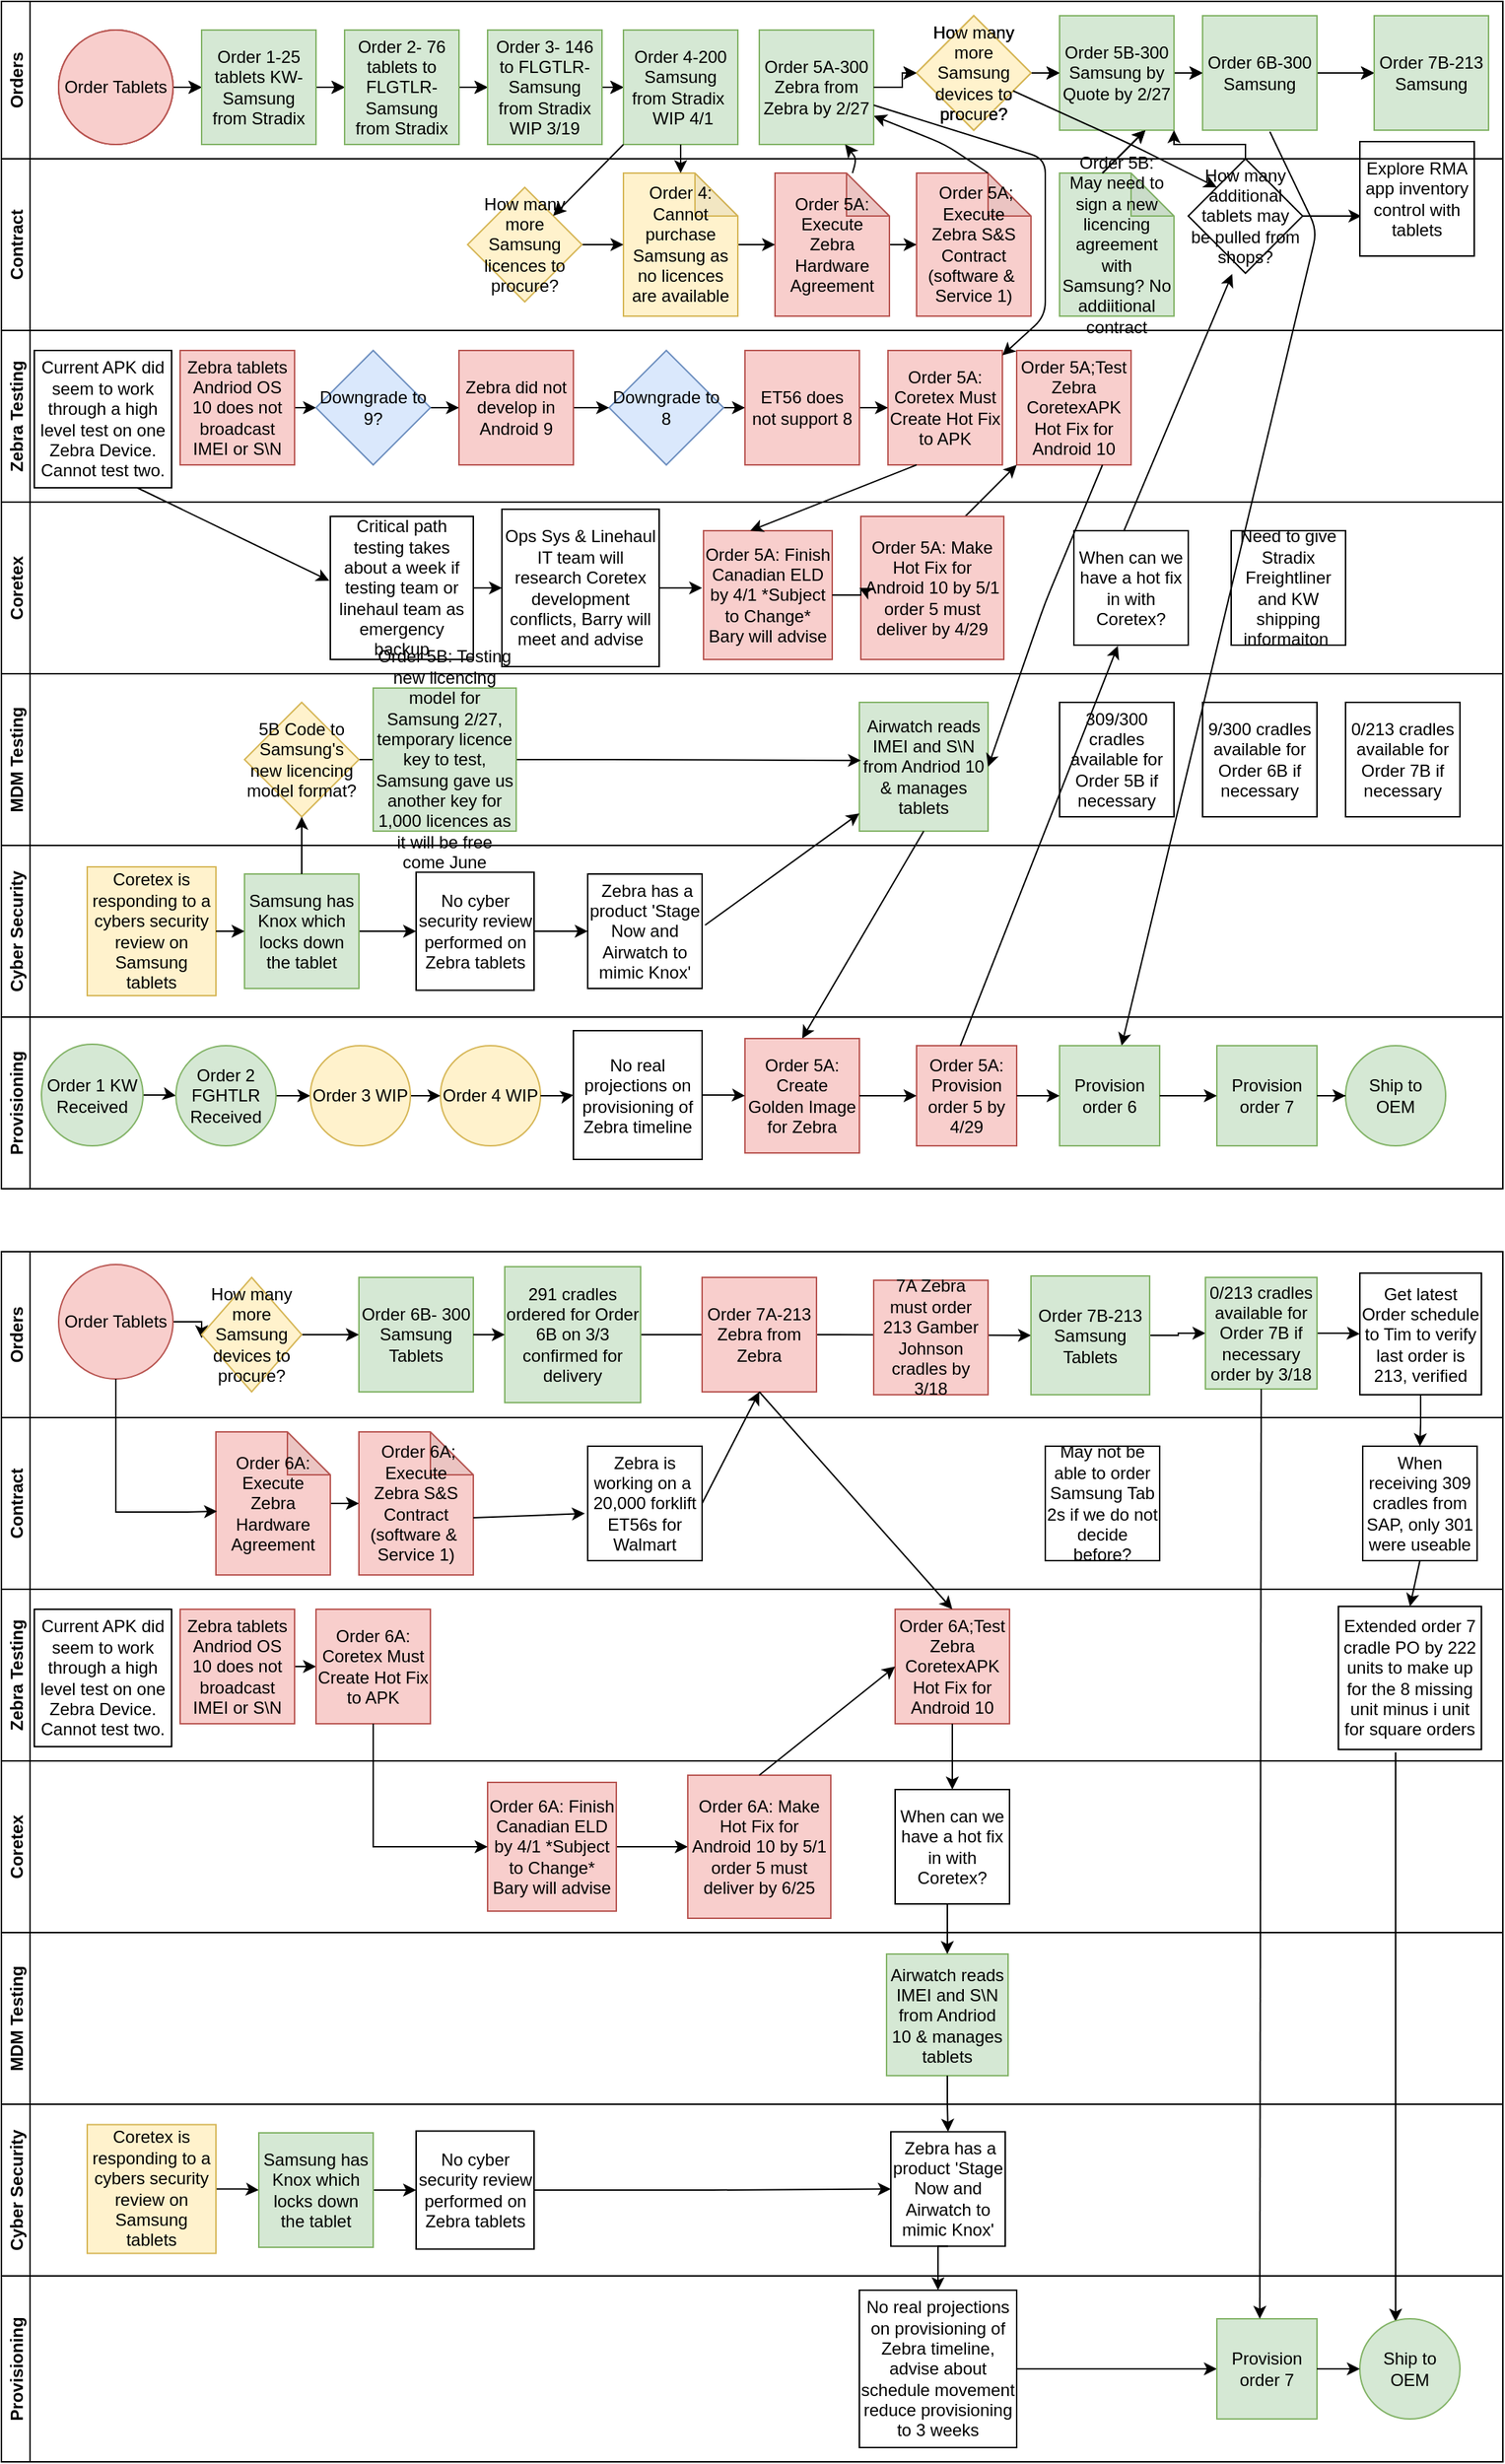 <mxfile version="14.4.4" type="github">
  <diagram id="prtHgNgQTEPvFCAcTncT" name="Page-1">
    <mxGraphModel dx="1400" dy="1558" grid="1" gridSize="10" guides="1" tooltips="1" connect="1" arrows="1" fold="1" page="1" pageScale="1" pageWidth="1169" pageHeight="827" math="0" shadow="0">
      <root>
        <object label="" id="0">
          <mxCell />
        </object>
        <mxCell id="1" parent="0" />
        <mxCell id="XOxbf55b8lKNXetok6DY-13" value="Orders" style="swimlane;startSize=20;horizontal=0;" parent="1" vertex="1">
          <mxGeometry x="80" y="-810" width="1050" height="110" as="geometry" />
        </mxCell>
        <mxCell id="XOxbf55b8lKNXetok6DY-53" style="edgeStyle=orthogonalEdgeStyle;rounded=0;orthogonalLoop=1;jettySize=auto;html=1;entryX=0;entryY=0.5;entryDx=0;entryDy=0;" parent="XOxbf55b8lKNXetok6DY-13" source="XOxbf55b8lKNXetok6DY-18" target="XOxbf55b8lKNXetok6DY-19" edge="1">
          <mxGeometry relative="1" as="geometry" />
        </mxCell>
        <mxCell id="XOxbf55b8lKNXetok6DY-18" value="Order Tablets" style="ellipse;whiteSpace=wrap;html=1;aspect=fixed;fillColor=#f8cecc;strokeColor=#b85450;" parent="XOxbf55b8lKNXetok6DY-13" vertex="1">
          <mxGeometry x="40" y="20" width="80" height="80" as="geometry" />
        </mxCell>
        <mxCell id="XOxbf55b8lKNXetok6DY-54" style="edgeStyle=orthogonalEdgeStyle;rounded=0;orthogonalLoop=1;jettySize=auto;html=1;exitX=1;exitY=0.5;exitDx=0;exitDy=0;entryX=0;entryY=0.5;entryDx=0;entryDy=0;" parent="XOxbf55b8lKNXetok6DY-13" source="XOxbf55b8lKNXetok6DY-19" target="XOxbf55b8lKNXetok6DY-20" edge="1">
          <mxGeometry relative="1" as="geometry" />
        </mxCell>
        <mxCell id="XOxbf55b8lKNXetok6DY-19" value="Order 1-25 tablets KW-Samsung from Stradix" style="whiteSpace=wrap;html=1;aspect=fixed;fillColor=#d5e8d4;strokeColor=#82b366;" parent="XOxbf55b8lKNXetok6DY-13" vertex="1">
          <mxGeometry x="140" y="20" width="80" height="80" as="geometry" />
        </mxCell>
        <mxCell id="XOxbf55b8lKNXetok6DY-55" style="edgeStyle=orthogonalEdgeStyle;rounded=0;orthogonalLoop=1;jettySize=auto;html=1;exitX=1;exitY=0.5;exitDx=0;exitDy=0;entryX=0;entryY=0.5;entryDx=0;entryDy=0;" parent="XOxbf55b8lKNXetok6DY-13" source="XOxbf55b8lKNXetok6DY-20" target="XOxbf55b8lKNXetok6DY-21" edge="1">
          <mxGeometry relative="1" as="geometry" />
        </mxCell>
        <mxCell id="XOxbf55b8lKNXetok6DY-20" value="Order 2- 53 tablets to FLGTLR-Samsung from Stradix" style="whiteSpace=wrap;html=1;aspect=fixed;fillColor=#d5e8d4;strokeColor=#82b366;" parent="XOxbf55b8lKNXetok6DY-13" vertex="1">
          <mxGeometry x="240" y="20" width="80" height="80" as="geometry" />
        </mxCell>
        <mxCell id="XOxbf55b8lKNXetok6DY-56" style="edgeStyle=orthogonalEdgeStyle;rounded=0;orthogonalLoop=1;jettySize=auto;html=1;exitX=1;exitY=0.5;exitDx=0;exitDy=0;entryX=0;entryY=0.5;entryDx=0;entryDy=0;" parent="XOxbf55b8lKNXetok6DY-13" source="XOxbf55b8lKNXetok6DY-21" target="XOxbf55b8lKNXetok6DY-22" edge="1">
          <mxGeometry relative="1" as="geometry" />
        </mxCell>
        <mxCell id="XOxbf55b8lKNXetok6DY-21" value="Order 3- 146 to FLGTLR-Samsung from Stradix WIP 3/19" style="whiteSpace=wrap;html=1;aspect=fixed;fillColor=#fff2cc;strokeColor=#d6b656;" parent="XOxbf55b8lKNXetok6DY-13" vertex="1">
          <mxGeometry x="340" y="20" width="80" height="80" as="geometry" />
        </mxCell>
        <mxCell id="XOxbf55b8lKNXetok6DY-22" value="Order 4-200 Samsung from Stradix&amp;nbsp;&lt;br&gt;&amp;nbsp;WIP 4/1" style="whiteSpace=wrap;html=1;aspect=fixed;fillColor=#fff2cc;strokeColor=#d6b656;" parent="XOxbf55b8lKNXetok6DY-13" vertex="1">
          <mxGeometry x="435" y="20" width="80" height="80" as="geometry" />
        </mxCell>
        <mxCell id="XOxbf55b8lKNXetok6DY-23" value="Order 5A-300 Zebra from Zebra by 2/27" style="whiteSpace=wrap;html=1;aspect=fixed;fillColor=#f8cecc;strokeColor=#b85450;" parent="XOxbf55b8lKNXetok6DY-13" vertex="1">
          <mxGeometry x="530" y="20" width="80" height="80" as="geometry" />
        </mxCell>
        <mxCell id="XOxbf55b8lKNXetok6DY-84" style="edgeStyle=orthogonalEdgeStyle;rounded=0;orthogonalLoop=1;jettySize=auto;html=1;entryX=0;entryY=0.5;entryDx=0;entryDy=0;" parent="XOxbf55b8lKNXetok6DY-13" source="XOxbf55b8lKNXetok6DY-24" target="XOxbf55b8lKNXetok6DY-25" edge="1">
          <mxGeometry relative="1" as="geometry" />
        </mxCell>
        <mxCell id="XOxbf55b8lKNXetok6DY-24" value="Order 6-300 Zebra from Zebra" style="whiteSpace=wrap;html=1;aspect=fixed;fillColor=#d5e8d4;strokeColor=#82b366;" parent="XOxbf55b8lKNXetok6DY-13" vertex="1">
          <mxGeometry x="840" y="10" width="80" height="80" as="geometry" />
        </mxCell>
        <mxCell id="XOxbf55b8lKNXetok6DY-25" value="Order 7-213 Zebra from Zebra" style="whiteSpace=wrap;html=1;aspect=fixed;fillColor=#d5e8d4;strokeColor=#82b366;" parent="XOxbf55b8lKNXetok6DY-13" vertex="1">
          <mxGeometry x="960" y="10" width="80" height="80" as="geometry" />
        </mxCell>
        <mxCell id="A7MQ0ffrwgBu7bjcszJp-44" style="edgeStyle=orthogonalEdgeStyle;rounded=0;orthogonalLoop=1;jettySize=auto;html=1;exitX=1;exitY=0.5;exitDx=0;exitDy=0;entryX=0;entryY=0.5;entryDx=0;entryDy=0;" parent="XOxbf55b8lKNXetok6DY-13" source="A7MQ0ffrwgBu7bjcszJp-36" target="XOxbf55b8lKNXetok6DY-24" edge="1">
          <mxGeometry relative="1" as="geometry" />
        </mxCell>
        <mxCell id="A7MQ0ffrwgBu7bjcszJp-36" value="Order 5B-300 Samsung by Quote by 2/27" style="whiteSpace=wrap;html=1;aspect=fixed;fillColor=#d5e8d4;strokeColor=#82b366;" parent="XOxbf55b8lKNXetok6DY-13" vertex="1">
          <mxGeometry x="740" y="10" width="80" height="80" as="geometry" />
        </mxCell>
        <mxCell id="A7MQ0ffrwgBu7bjcszJp-47" style="edgeStyle=orthogonalEdgeStyle;rounded=0;orthogonalLoop=1;jettySize=auto;html=1;exitX=1;exitY=0.5;exitDx=0;exitDy=0;entryX=0;entryY=0.5;entryDx=0;entryDy=0;" parent="XOxbf55b8lKNXetok6DY-13" source="A7MQ0ffrwgBu7bjcszJp-45" target="A7MQ0ffrwgBu7bjcszJp-36" edge="1">
          <mxGeometry relative="1" as="geometry" />
        </mxCell>
        <mxCell id="A7MQ0ffrwgBu7bjcszJp-45" value="&lt;span&gt;How many more Samsung devices to procure?&lt;/span&gt;" style="rhombus;whiteSpace=wrap;html=1;fillColor=#fff2cc;strokeColor=#d6b656;" parent="XOxbf55b8lKNXetok6DY-13" vertex="1">
          <mxGeometry x="640" y="10" width="80" height="80" as="geometry" />
        </mxCell>
        <mxCell id="A7MQ0ffrwgBu7bjcszJp-46" style="edgeStyle=orthogonalEdgeStyle;rounded=0;orthogonalLoop=1;jettySize=auto;html=1;entryX=0;entryY=0.5;entryDx=0;entryDy=0;" parent="XOxbf55b8lKNXetok6DY-13" source="XOxbf55b8lKNXetok6DY-23" target="A7MQ0ffrwgBu7bjcszJp-45" edge="1">
          <mxGeometry relative="1" as="geometry">
            <mxPoint x="705" y="-750" as="sourcePoint" />
            <mxPoint x="818.32" y="-765.48" as="targetPoint" />
          </mxGeometry>
        </mxCell>
        <mxCell id="DuRdurXmBzNBN-OfUdLP-6" value="" style="endArrow=classic;html=1;" parent="XOxbf55b8lKNXetok6DY-13" edge="1">
          <mxGeometry width="50" height="50" relative="1" as="geometry">
            <mxPoint x="770" y="120" as="sourcePoint" />
            <mxPoint x="800" y="90" as="targetPoint" />
          </mxGeometry>
        </mxCell>
        <mxCell id="XOxbf55b8lKNXetok6DY-15" value="Zebra Testing" style="swimlane;startSize=20;horizontal=0;" parent="1" vertex="1">
          <mxGeometry x="80" y="-580" width="1050" height="120" as="geometry">
            <mxRectangle x="39" y="210" width="30" height="100" as="alternateBounds" />
          </mxGeometry>
        </mxCell>
        <mxCell id="XOxbf55b8lKNXetok6DY-65" style="edgeStyle=orthogonalEdgeStyle;rounded=0;orthogonalLoop=1;jettySize=auto;html=1;exitX=1;exitY=0.5;exitDx=0;exitDy=0;entryX=0;entryY=0.5;entryDx=0;entryDy=0;" parent="XOxbf55b8lKNXetok6DY-15" source="XOxbf55b8lKNXetok6DY-27" target="XOxbf55b8lKNXetok6DY-28" edge="1">
          <mxGeometry relative="1" as="geometry" />
        </mxCell>
        <mxCell id="XOxbf55b8lKNXetok6DY-27" value="Zebra tablets Andriod OS 10 does not broadcast IMEI or S\N" style="whiteSpace=wrap;html=1;aspect=fixed;rounded=0;fillColor=#f8cecc;strokeColor=#b85450;" parent="XOxbf55b8lKNXetok6DY-15" vertex="1">
          <mxGeometry x="125" y="14" width="80" height="80" as="geometry" />
        </mxCell>
        <mxCell id="XOxbf55b8lKNXetok6DY-66" style="edgeStyle=orthogonalEdgeStyle;rounded=0;orthogonalLoop=1;jettySize=auto;html=1;entryX=0;entryY=0.5;entryDx=0;entryDy=0;" parent="XOxbf55b8lKNXetok6DY-15" source="XOxbf55b8lKNXetok6DY-28" target="XOxbf55b8lKNXetok6DY-30" edge="1">
          <mxGeometry relative="1" as="geometry" />
        </mxCell>
        <mxCell id="XOxbf55b8lKNXetok6DY-28" value="Downgrade to 9?" style="rhombus;whiteSpace=wrap;html=1;rounded=0;fillColor=#dae8fc;strokeColor=#6c8ebf;" parent="XOxbf55b8lKNXetok6DY-15" vertex="1">
          <mxGeometry x="220" y="14" width="80" height="80" as="geometry" />
        </mxCell>
        <mxCell id="XOxbf55b8lKNXetok6DY-68" style="edgeStyle=orthogonalEdgeStyle;rounded=0;orthogonalLoop=1;jettySize=auto;html=1;exitX=1;exitY=0.5;exitDx=0;exitDy=0;" parent="XOxbf55b8lKNXetok6DY-15" source="XOxbf55b8lKNXetok6DY-29" target="XOxbf55b8lKNXetok6DY-31" edge="1">
          <mxGeometry relative="1" as="geometry" />
        </mxCell>
        <mxCell id="XOxbf55b8lKNXetok6DY-29" value="Downgrade to 8" style="rhombus;whiteSpace=wrap;html=1;rounded=0;fillColor=#dae8fc;strokeColor=#6c8ebf;" parent="XOxbf55b8lKNXetok6DY-15" vertex="1">
          <mxGeometry x="425" y="14" width="80" height="80" as="geometry" />
        </mxCell>
        <mxCell id="XOxbf55b8lKNXetok6DY-67" style="edgeStyle=orthogonalEdgeStyle;rounded=0;orthogonalLoop=1;jettySize=auto;html=1;exitX=1;exitY=0.5;exitDx=0;exitDy=0;entryX=0;entryY=0.5;entryDx=0;entryDy=0;" parent="XOxbf55b8lKNXetok6DY-15" source="XOxbf55b8lKNXetok6DY-30" target="XOxbf55b8lKNXetok6DY-29" edge="1">
          <mxGeometry relative="1" as="geometry" />
        </mxCell>
        <mxCell id="XOxbf55b8lKNXetok6DY-30" value="Zebra did not develop in Android 9" style="whiteSpace=wrap;html=1;aspect=fixed;rounded=0;fillColor=#f8cecc;strokeColor=#b85450;" parent="XOxbf55b8lKNXetok6DY-15" vertex="1">
          <mxGeometry x="320" y="14" width="80" height="80" as="geometry" />
        </mxCell>
        <mxCell id="XOxbf55b8lKNXetok6DY-69" style="edgeStyle=orthogonalEdgeStyle;rounded=0;orthogonalLoop=1;jettySize=auto;html=1;entryX=0;entryY=0.5;entryDx=0;entryDy=0;" parent="XOxbf55b8lKNXetok6DY-15" source="XOxbf55b8lKNXetok6DY-31" target="XOxbf55b8lKNXetok6DY-42" edge="1">
          <mxGeometry relative="1" as="geometry" />
        </mxCell>
        <mxCell id="XOxbf55b8lKNXetok6DY-31" value="ET56 does not support 8" style="whiteSpace=wrap;html=1;aspect=fixed;rounded=0;fillColor=#f8cecc;strokeColor=#b85450;" parent="XOxbf55b8lKNXetok6DY-15" vertex="1">
          <mxGeometry x="520" y="14" width="80" height="80" as="geometry" />
        </mxCell>
        <mxCell id="XOxbf55b8lKNXetok6DY-42" value="Order 5A: Coretex Must Create Hot Fix to APK" style="whiteSpace=wrap;html=1;aspect=fixed;rounded=0;fillColor=#f8cecc;strokeColor=#b85450;" parent="XOxbf55b8lKNXetok6DY-15" vertex="1">
          <mxGeometry x="620" y="14" width="80" height="80" as="geometry" />
        </mxCell>
        <mxCell id="XOxbf55b8lKNXetok6DY-44" value="Order 5A;Test Zebra CoretexAPK Hot Fix for Android 10" style="whiteSpace=wrap;html=1;aspect=fixed;rounded=0;fillColor=#f8cecc;strokeColor=#b85450;" parent="XOxbf55b8lKNXetok6DY-15" vertex="1">
          <mxGeometry x="710" y="14" width="80" height="80" as="geometry" />
        </mxCell>
        <mxCell id="XOxbf55b8lKNXetok6DY-72" value="" style="endArrow=classic;html=1;" parent="XOxbf55b8lKNXetok6DY-15" edge="1">
          <mxGeometry width="50" height="50" relative="1" as="geometry">
            <mxPoint x="660" y="144" as="sourcePoint" />
            <mxPoint x="710" y="94" as="targetPoint" />
          </mxGeometry>
        </mxCell>
        <mxCell id="A7MQ0ffrwgBu7bjcszJp-31" value="Current APK did seem to work through a high level test on one Zebra Device. Cannot test two." style="whiteSpace=wrap;html=1;aspect=fixed;" parent="XOxbf55b8lKNXetok6DY-15" vertex="1">
          <mxGeometry x="23" y="14" width="96" height="96" as="geometry" />
        </mxCell>
        <mxCell id="XOxbf55b8lKNXetok6DY-14" value="Contract" style="swimlane;startSize=20;horizontal=0;rounded=0;" parent="1" vertex="1">
          <mxGeometry x="80" y="-700" width="1050" height="120" as="geometry" />
        </mxCell>
        <mxCell id="A7MQ0ffrwgBu7bjcszJp-10" style="edgeStyle=orthogonalEdgeStyle;rounded=0;orthogonalLoop=1;jettySize=auto;html=1;entryX=0;entryY=0.5;entryDx=0;entryDy=0;entryPerimeter=0;" parent="XOxbf55b8lKNXetok6DY-14" source="XOxbf55b8lKNXetok6DY-26" target="A7MQ0ffrwgBu7bjcszJp-8" edge="1">
          <mxGeometry relative="1" as="geometry" />
        </mxCell>
        <mxCell id="XOxbf55b8lKNXetok6DY-26" value="Order 5A: Execute Zebra Hardware Agreement" style="shape=note;whiteSpace=wrap;html=1;backgroundOutline=1;darkOpacity=0.05;rounded=0;fillColor=#f8cecc;strokeColor=#b85450;" parent="XOxbf55b8lKNXetok6DY-14" vertex="1">
          <mxGeometry x="541" y="10" width="80" height="100" as="geometry" />
        </mxCell>
        <mxCell id="XOxbf55b8lKNXetok6DY-58" style="edgeStyle=orthogonalEdgeStyle;rounded=0;orthogonalLoop=1;jettySize=auto;html=1;entryX=0;entryY=0.5;entryDx=0;entryDy=0;entryPerimeter=0;" parent="XOxbf55b8lKNXetok6DY-14" source="XOxbf55b8lKNXetok6DY-32" target="XOxbf55b8lKNXetok6DY-26" edge="1">
          <mxGeometry relative="1" as="geometry" />
        </mxCell>
        <mxCell id="XOxbf55b8lKNXetok6DY-32" value="Order 4: Cannot purchase Samsung as no licences are available" style="shape=note;whiteSpace=wrap;html=1;backgroundOutline=1;darkOpacity=0.05;rounded=0;fillColor=#fff2cc;strokeColor=#d6b656;" parent="XOxbf55b8lKNXetok6DY-14" vertex="1">
          <mxGeometry x="435" y="10" width="80" height="100" as="geometry" />
        </mxCell>
        <mxCell id="A7MQ0ffrwgBu7bjcszJp-8" value="&amp;nbsp;Order 5A; Execute Zebra S&amp;amp;S Contract (software &amp;amp;&amp;nbsp; Service 1)" style="shape=note;whiteSpace=wrap;html=1;backgroundOutline=1;darkOpacity=0.05;rounded=0;fillColor=#f8cecc;strokeColor=#b85450;" parent="XOxbf55b8lKNXetok6DY-14" vertex="1">
          <mxGeometry x="640" y="10" width="80" height="100" as="geometry" />
        </mxCell>
        <mxCell id="A7MQ0ffrwgBu7bjcszJp-11" value="" style="endArrow=classic;html=1;entryX=1;entryY=0.75;entryDx=0;entryDy=0;" parent="XOxbf55b8lKNXetok6DY-14" target="XOxbf55b8lKNXetok6DY-23" edge="1">
          <mxGeometry width="50" height="50" relative="1" as="geometry">
            <mxPoint x="690" y="10" as="sourcePoint" />
            <mxPoint x="740" y="-40" as="targetPoint" />
            <Array as="points">
              <mxPoint x="660" y="-10" />
            </Array>
          </mxGeometry>
        </mxCell>
        <mxCell id="A7MQ0ffrwgBu7bjcszJp-43" style="edgeStyle=orthogonalEdgeStyle;rounded=0;orthogonalLoop=1;jettySize=auto;html=1;" parent="XOxbf55b8lKNXetok6DY-14" source="A7MQ0ffrwgBu7bjcszJp-41" edge="1">
          <mxGeometry relative="1" as="geometry">
            <mxPoint x="435" y="60" as="targetPoint" />
          </mxGeometry>
        </mxCell>
        <mxCell id="A7MQ0ffrwgBu7bjcszJp-41" value="&lt;span&gt;How many more Samsung licences to procure?&lt;/span&gt;" style="rhombus;whiteSpace=wrap;html=1;fillColor=#fff2cc;strokeColor=#d6b656;" parent="XOxbf55b8lKNXetok6DY-14" vertex="1">
          <mxGeometry x="326" y="20" width="80" height="80" as="geometry" />
        </mxCell>
        <mxCell id="DuRdurXmBzNBN-OfUdLP-7" style="edgeStyle=orthogonalEdgeStyle;rounded=0;orthogonalLoop=1;jettySize=auto;html=1;exitX=1;exitY=0.5;exitDx=0;exitDy=0;entryX=0.014;entryY=0.651;entryDx=0;entryDy=0;entryPerimeter=0;" parent="XOxbf55b8lKNXetok6DY-14" source="A7MQ0ffrwgBu7bjcszJp-54" target="A7MQ0ffrwgBu7bjcszJp-35" edge="1">
          <mxGeometry relative="1" as="geometry" />
        </mxCell>
        <mxCell id="A7MQ0ffrwgBu7bjcszJp-54" value="How many additional tablets may be pulled from shops?" style="rhombus;whiteSpace=wrap;html=1;" parent="XOxbf55b8lKNXetok6DY-14" vertex="1">
          <mxGeometry x="830" width="80" height="80" as="geometry" />
        </mxCell>
        <mxCell id="DuRdurXmBzNBN-OfUdLP-5" value="Order 5B: May need to sign a new licencing agreement with Samsung? No addiitional contract" style="shape=note;whiteSpace=wrap;html=1;backgroundOutline=1;darkOpacity=0.05;rounded=0;fillColor=#d5e8d4;strokeColor=#82b366;" parent="XOxbf55b8lKNXetok6DY-14" vertex="1">
          <mxGeometry x="740" y="10" width="80" height="100" as="geometry" />
        </mxCell>
        <mxCell id="A7MQ0ffrwgBu7bjcszJp-35" value="Explore RMA app inventory control with tablets" style="whiteSpace=wrap;html=1;aspect=fixed;" parent="XOxbf55b8lKNXetok6DY-14" vertex="1">
          <mxGeometry x="950" y="-12" width="80" height="80" as="geometry" />
        </mxCell>
        <mxCell id="QLuJOisWf_Dk4FO7MzMP-9" value="Orders" style="swimlane;startSize=20;horizontal=0;" parent="XOxbf55b8lKNXetok6DY-14" vertex="1">
          <mxGeometry y="-110" width="1050" height="110" as="geometry" />
        </mxCell>
        <mxCell id="QLuJOisWf_Dk4FO7MzMP-10" style="edgeStyle=orthogonalEdgeStyle;rounded=0;orthogonalLoop=1;jettySize=auto;html=1;entryX=0;entryY=0.5;entryDx=0;entryDy=0;" parent="QLuJOisWf_Dk4FO7MzMP-9" source="QLuJOisWf_Dk4FO7MzMP-11" target="QLuJOisWf_Dk4FO7MzMP-13" edge="1">
          <mxGeometry relative="1" as="geometry" />
        </mxCell>
        <mxCell id="QLuJOisWf_Dk4FO7MzMP-11" value="Order Tablets" style="ellipse;whiteSpace=wrap;html=1;aspect=fixed;fillColor=#f8cecc;strokeColor=#b85450;" parent="QLuJOisWf_Dk4FO7MzMP-9" vertex="1">
          <mxGeometry x="40" y="20" width="80" height="80" as="geometry" />
        </mxCell>
        <mxCell id="QLuJOisWf_Dk4FO7MzMP-12" style="edgeStyle=orthogonalEdgeStyle;rounded=0;orthogonalLoop=1;jettySize=auto;html=1;exitX=1;exitY=0.5;exitDx=0;exitDy=0;entryX=0;entryY=0.5;entryDx=0;entryDy=0;" parent="QLuJOisWf_Dk4FO7MzMP-9" source="QLuJOisWf_Dk4FO7MzMP-13" target="QLuJOisWf_Dk4FO7MzMP-15" edge="1">
          <mxGeometry relative="1" as="geometry" />
        </mxCell>
        <mxCell id="QLuJOisWf_Dk4FO7MzMP-13" value="Order 1-25 tablets KW-Samsung from Stradix" style="whiteSpace=wrap;html=1;aspect=fixed;fillColor=#d5e8d4;strokeColor=#82b366;" parent="QLuJOisWf_Dk4FO7MzMP-9" vertex="1">
          <mxGeometry x="140" y="20" width="80" height="80" as="geometry" />
        </mxCell>
        <mxCell id="QLuJOisWf_Dk4FO7MzMP-14" style="edgeStyle=orthogonalEdgeStyle;rounded=0;orthogonalLoop=1;jettySize=auto;html=1;exitX=1;exitY=0.5;exitDx=0;exitDy=0;entryX=0;entryY=0.5;entryDx=0;entryDy=0;" parent="QLuJOisWf_Dk4FO7MzMP-9" source="QLuJOisWf_Dk4FO7MzMP-15" target="QLuJOisWf_Dk4FO7MzMP-17" edge="1">
          <mxGeometry relative="1" as="geometry" />
        </mxCell>
        <mxCell id="QLuJOisWf_Dk4FO7MzMP-15" value="Order 2- 53 tablets to FLGTLR-Samsung from Stradix" style="whiteSpace=wrap;html=1;aspect=fixed;fillColor=#d5e8d4;strokeColor=#82b366;" parent="QLuJOisWf_Dk4FO7MzMP-9" vertex="1">
          <mxGeometry x="240" y="20" width="80" height="80" as="geometry" />
        </mxCell>
        <mxCell id="QLuJOisWf_Dk4FO7MzMP-16" style="edgeStyle=orthogonalEdgeStyle;rounded=0;orthogonalLoop=1;jettySize=auto;html=1;exitX=1;exitY=0.5;exitDx=0;exitDy=0;entryX=0;entryY=0.5;entryDx=0;entryDy=0;" parent="QLuJOisWf_Dk4FO7MzMP-9" source="QLuJOisWf_Dk4FO7MzMP-17" target="QLuJOisWf_Dk4FO7MzMP-18" edge="1">
          <mxGeometry relative="1" as="geometry" />
        </mxCell>
        <mxCell id="QLuJOisWf_Dk4FO7MzMP-17" value="Order 3- 146 to FLGTLR-Samsung from Stradix WIP 3/19" style="whiteSpace=wrap;html=1;aspect=fixed;fillColor=#fff2cc;strokeColor=#d6b656;" parent="QLuJOisWf_Dk4FO7MzMP-9" vertex="1">
          <mxGeometry x="340" y="20" width="80" height="80" as="geometry" />
        </mxCell>
        <mxCell id="QLuJOisWf_Dk4FO7MzMP-18" value="Order 4-200 Samsung from Stradix&amp;nbsp;&lt;br&gt;&amp;nbsp;WIP 4/1" style="whiteSpace=wrap;html=1;aspect=fixed;fillColor=#fff2cc;strokeColor=#d6b656;" parent="QLuJOisWf_Dk4FO7MzMP-9" vertex="1">
          <mxGeometry x="435" y="20" width="80" height="80" as="geometry" />
        </mxCell>
        <mxCell id="QLuJOisWf_Dk4FO7MzMP-19" value="Order 5A-300 Zebra from Zebra by 2/27" style="whiteSpace=wrap;html=1;aspect=fixed;fillColor=#f8cecc;strokeColor=#b85450;" parent="QLuJOisWf_Dk4FO7MzMP-9" vertex="1">
          <mxGeometry x="530" y="20" width="80" height="80" as="geometry" />
        </mxCell>
        <mxCell id="QLuJOisWf_Dk4FO7MzMP-20" style="edgeStyle=orthogonalEdgeStyle;rounded=0;orthogonalLoop=1;jettySize=auto;html=1;entryX=0;entryY=0.5;entryDx=0;entryDy=0;" parent="QLuJOisWf_Dk4FO7MzMP-9" source="QLuJOisWf_Dk4FO7MzMP-21" target="QLuJOisWf_Dk4FO7MzMP-22" edge="1">
          <mxGeometry relative="1" as="geometry" />
        </mxCell>
        <mxCell id="QLuJOisWf_Dk4FO7MzMP-21" value="Order 6-300 Zebra from Zebra" style="whiteSpace=wrap;html=1;aspect=fixed;fillColor=#d5e8d4;strokeColor=#82b366;" parent="QLuJOisWf_Dk4FO7MzMP-9" vertex="1">
          <mxGeometry x="840" y="10" width="80" height="80" as="geometry" />
        </mxCell>
        <mxCell id="QLuJOisWf_Dk4FO7MzMP-22" value="Order 7-213 Zebra from Zebra" style="whiteSpace=wrap;html=1;aspect=fixed;fillColor=#d5e8d4;strokeColor=#82b366;" parent="QLuJOisWf_Dk4FO7MzMP-9" vertex="1">
          <mxGeometry x="960" y="10" width="80" height="80" as="geometry" />
        </mxCell>
        <mxCell id="QLuJOisWf_Dk4FO7MzMP-23" style="edgeStyle=orthogonalEdgeStyle;rounded=0;orthogonalLoop=1;jettySize=auto;html=1;exitX=1;exitY=0.5;exitDx=0;exitDy=0;entryX=0;entryY=0.5;entryDx=0;entryDy=0;" parent="QLuJOisWf_Dk4FO7MzMP-9" source="QLuJOisWf_Dk4FO7MzMP-24" target="QLuJOisWf_Dk4FO7MzMP-21" edge="1">
          <mxGeometry relative="1" as="geometry" />
        </mxCell>
        <mxCell id="QLuJOisWf_Dk4FO7MzMP-24" value="Order 5B-300 Samsung by Quote by 2/27" style="whiteSpace=wrap;html=1;aspect=fixed;fillColor=#d5e8d4;strokeColor=#82b366;" parent="QLuJOisWf_Dk4FO7MzMP-9" vertex="1">
          <mxGeometry x="740" y="10" width="80" height="80" as="geometry" />
        </mxCell>
        <mxCell id="QLuJOisWf_Dk4FO7MzMP-25" style="edgeStyle=orthogonalEdgeStyle;rounded=0;orthogonalLoop=1;jettySize=auto;html=1;exitX=1;exitY=0.5;exitDx=0;exitDy=0;entryX=0;entryY=0.5;entryDx=0;entryDy=0;" parent="QLuJOisWf_Dk4FO7MzMP-9" source="QLuJOisWf_Dk4FO7MzMP-26" target="QLuJOisWf_Dk4FO7MzMP-24" edge="1">
          <mxGeometry relative="1" as="geometry" />
        </mxCell>
        <mxCell id="QLuJOisWf_Dk4FO7MzMP-26" value="&lt;span&gt;How many more Samsung devices to procure?&lt;/span&gt;" style="rhombus;whiteSpace=wrap;html=1;fillColor=#fff2cc;strokeColor=#d6b656;" parent="QLuJOisWf_Dk4FO7MzMP-9" vertex="1">
          <mxGeometry x="640" y="10" width="80" height="80" as="geometry" />
        </mxCell>
        <mxCell id="QLuJOisWf_Dk4FO7MzMP-27" style="edgeStyle=orthogonalEdgeStyle;rounded=0;orthogonalLoop=1;jettySize=auto;html=1;entryX=0;entryY=0.5;entryDx=0;entryDy=0;" parent="QLuJOisWf_Dk4FO7MzMP-9" source="QLuJOisWf_Dk4FO7MzMP-19" target="QLuJOisWf_Dk4FO7MzMP-26" edge="1">
          <mxGeometry relative="1" as="geometry">
            <mxPoint x="705" y="-750" as="sourcePoint" />
            <mxPoint x="818.32" y="-765.48" as="targetPoint" />
          </mxGeometry>
        </mxCell>
        <mxCell id="QLuJOisWf_Dk4FO7MzMP-28" value="" style="endArrow=classic;html=1;" parent="QLuJOisWf_Dk4FO7MzMP-9" edge="1">
          <mxGeometry width="50" height="50" relative="1" as="geometry">
            <mxPoint x="770" y="120" as="sourcePoint" />
            <mxPoint x="800" y="90" as="targetPoint" />
          </mxGeometry>
        </mxCell>
        <mxCell id="QLuJOisWf_Dk4FO7MzMP-29" value="Orders" style="swimlane;startSize=20;horizontal=0;" parent="XOxbf55b8lKNXetok6DY-14" vertex="1">
          <mxGeometry y="-110" width="1050" height="110" as="geometry" />
        </mxCell>
        <mxCell id="QLuJOisWf_Dk4FO7MzMP-30" style="edgeStyle=orthogonalEdgeStyle;rounded=0;orthogonalLoop=1;jettySize=auto;html=1;entryX=0;entryY=0.5;entryDx=0;entryDy=0;" parent="QLuJOisWf_Dk4FO7MzMP-29" source="QLuJOisWf_Dk4FO7MzMP-31" target="QLuJOisWf_Dk4FO7MzMP-33" edge="1">
          <mxGeometry relative="1" as="geometry" />
        </mxCell>
        <mxCell id="QLuJOisWf_Dk4FO7MzMP-31" value="Order Tablets" style="ellipse;whiteSpace=wrap;html=1;aspect=fixed;fillColor=#f8cecc;strokeColor=#b85450;" parent="QLuJOisWf_Dk4FO7MzMP-29" vertex="1">
          <mxGeometry x="40" y="20" width="80" height="80" as="geometry" />
        </mxCell>
        <mxCell id="QLuJOisWf_Dk4FO7MzMP-32" style="edgeStyle=orthogonalEdgeStyle;rounded=0;orthogonalLoop=1;jettySize=auto;html=1;exitX=1;exitY=0.5;exitDx=0;exitDy=0;entryX=0;entryY=0.5;entryDx=0;entryDy=0;" parent="QLuJOisWf_Dk4FO7MzMP-29" source="QLuJOisWf_Dk4FO7MzMP-33" target="QLuJOisWf_Dk4FO7MzMP-35" edge="1">
          <mxGeometry relative="1" as="geometry" />
        </mxCell>
        <mxCell id="QLuJOisWf_Dk4FO7MzMP-33" value="Order 1-25 tablets KW-Samsung from Stradix" style="whiteSpace=wrap;html=1;aspect=fixed;fillColor=#d5e8d4;strokeColor=#82b366;" parent="QLuJOisWf_Dk4FO7MzMP-29" vertex="1">
          <mxGeometry x="140" y="20" width="80" height="80" as="geometry" />
        </mxCell>
        <mxCell id="QLuJOisWf_Dk4FO7MzMP-34" style="edgeStyle=orthogonalEdgeStyle;rounded=0;orthogonalLoop=1;jettySize=auto;html=1;exitX=1;exitY=0.5;exitDx=0;exitDy=0;entryX=0;entryY=0.5;entryDx=0;entryDy=0;" parent="QLuJOisWf_Dk4FO7MzMP-29" source="QLuJOisWf_Dk4FO7MzMP-35" target="QLuJOisWf_Dk4FO7MzMP-37" edge="1">
          <mxGeometry relative="1" as="geometry" />
        </mxCell>
        <mxCell id="QLuJOisWf_Dk4FO7MzMP-35" value="Order 2- 76 tablets to FLGTLR-Samsung from Stradix" style="whiteSpace=wrap;html=1;aspect=fixed;fillColor=#d5e8d4;strokeColor=#82b366;" parent="QLuJOisWf_Dk4FO7MzMP-29" vertex="1">
          <mxGeometry x="240" y="20" width="80" height="80" as="geometry" />
        </mxCell>
        <mxCell id="QLuJOisWf_Dk4FO7MzMP-36" style="edgeStyle=orthogonalEdgeStyle;rounded=0;orthogonalLoop=1;jettySize=auto;html=1;exitX=1;exitY=0.5;exitDx=0;exitDy=0;entryX=0;entryY=0.5;entryDx=0;entryDy=0;" parent="QLuJOisWf_Dk4FO7MzMP-29" source="QLuJOisWf_Dk4FO7MzMP-37" target="QLuJOisWf_Dk4FO7MzMP-38" edge="1">
          <mxGeometry relative="1" as="geometry" />
        </mxCell>
        <mxCell id="QLuJOisWf_Dk4FO7MzMP-37" value="Order 3- 146 to FLGTLR-Samsung from Stradix WIP 3/19" style="whiteSpace=wrap;html=1;aspect=fixed;fillColor=#d5e8d4;strokeColor=#82b366;" parent="QLuJOisWf_Dk4FO7MzMP-29" vertex="1">
          <mxGeometry x="340" y="20" width="80" height="80" as="geometry" />
        </mxCell>
        <mxCell id="QLuJOisWf_Dk4FO7MzMP-38" value="Order 4-200 Samsung from Stradix&amp;nbsp;&lt;br&gt;&amp;nbsp;WIP 4/1" style="whiteSpace=wrap;html=1;aspect=fixed;fillColor=#d5e8d4;strokeColor=#82b366;" parent="QLuJOisWf_Dk4FO7MzMP-29" vertex="1">
          <mxGeometry x="435" y="20" width="80" height="80" as="geometry" />
        </mxCell>
        <mxCell id="QLuJOisWf_Dk4FO7MzMP-39" value="Order 5A-300 Zebra from Zebra by 2/27" style="whiteSpace=wrap;html=1;aspect=fixed;fillColor=#d5e8d4;strokeColor=#82b366;" parent="QLuJOisWf_Dk4FO7MzMP-29" vertex="1">
          <mxGeometry x="530" y="20" width="80" height="80" as="geometry" />
        </mxCell>
        <mxCell id="QLuJOisWf_Dk4FO7MzMP-40" style="edgeStyle=orthogonalEdgeStyle;rounded=0;orthogonalLoop=1;jettySize=auto;html=1;entryX=0;entryY=0.5;entryDx=0;entryDy=0;" parent="QLuJOisWf_Dk4FO7MzMP-29" source="QLuJOisWf_Dk4FO7MzMP-41" target="QLuJOisWf_Dk4FO7MzMP-42" edge="1">
          <mxGeometry relative="1" as="geometry" />
        </mxCell>
        <mxCell id="QLuJOisWf_Dk4FO7MzMP-41" value="Order 6B-300 Samsung" style="whiteSpace=wrap;html=1;aspect=fixed;fillColor=#d5e8d4;strokeColor=#82b366;" parent="QLuJOisWf_Dk4FO7MzMP-29" vertex="1">
          <mxGeometry x="840" y="10" width="80" height="80" as="geometry" />
        </mxCell>
        <mxCell id="QLuJOisWf_Dk4FO7MzMP-42" value="Order 7B-213 Samsung" style="whiteSpace=wrap;html=1;aspect=fixed;fillColor=#d5e8d4;strokeColor=#82b366;" parent="QLuJOisWf_Dk4FO7MzMP-29" vertex="1">
          <mxGeometry x="960" y="10" width="80" height="80" as="geometry" />
        </mxCell>
        <mxCell id="QLuJOisWf_Dk4FO7MzMP-43" style="edgeStyle=orthogonalEdgeStyle;rounded=0;orthogonalLoop=1;jettySize=auto;html=1;exitX=1;exitY=0.5;exitDx=0;exitDy=0;entryX=0;entryY=0.5;entryDx=0;entryDy=0;" parent="QLuJOisWf_Dk4FO7MzMP-29" source="QLuJOisWf_Dk4FO7MzMP-44" target="QLuJOisWf_Dk4FO7MzMP-41" edge="1">
          <mxGeometry relative="1" as="geometry" />
        </mxCell>
        <mxCell id="QLuJOisWf_Dk4FO7MzMP-44" value="Order 5B-300 Samsung by Quote by 2/27" style="whiteSpace=wrap;html=1;aspect=fixed;fillColor=#d5e8d4;strokeColor=#82b366;" parent="QLuJOisWf_Dk4FO7MzMP-29" vertex="1">
          <mxGeometry x="740" y="10" width="80" height="80" as="geometry" />
        </mxCell>
        <mxCell id="QLuJOisWf_Dk4FO7MzMP-45" style="edgeStyle=orthogonalEdgeStyle;rounded=0;orthogonalLoop=1;jettySize=auto;html=1;exitX=1;exitY=0.5;exitDx=0;exitDy=0;entryX=0;entryY=0.5;entryDx=0;entryDy=0;" parent="QLuJOisWf_Dk4FO7MzMP-29" source="QLuJOisWf_Dk4FO7MzMP-46" target="QLuJOisWf_Dk4FO7MzMP-44" edge="1">
          <mxGeometry relative="1" as="geometry" />
        </mxCell>
        <mxCell id="QLuJOisWf_Dk4FO7MzMP-46" value="&lt;span&gt;How many more Samsung devices to procure?&lt;/span&gt;" style="rhombus;whiteSpace=wrap;html=1;fillColor=#fff2cc;strokeColor=#d6b656;" parent="QLuJOisWf_Dk4FO7MzMP-29" vertex="1">
          <mxGeometry x="640" y="10" width="80" height="80" as="geometry" />
        </mxCell>
        <mxCell id="QLuJOisWf_Dk4FO7MzMP-47" style="edgeStyle=orthogonalEdgeStyle;rounded=0;orthogonalLoop=1;jettySize=auto;html=1;entryX=0;entryY=0.5;entryDx=0;entryDy=0;" parent="QLuJOisWf_Dk4FO7MzMP-29" source="QLuJOisWf_Dk4FO7MzMP-39" target="QLuJOisWf_Dk4FO7MzMP-46" edge="1">
          <mxGeometry relative="1" as="geometry">
            <mxPoint x="705" y="-750" as="sourcePoint" />
            <mxPoint x="818.32" y="-765.48" as="targetPoint" />
          </mxGeometry>
        </mxCell>
        <mxCell id="QLuJOisWf_Dk4FO7MzMP-48" value="" style="endArrow=classic;html=1;" parent="QLuJOisWf_Dk4FO7MzMP-29" edge="1">
          <mxGeometry width="50" height="50" relative="1" as="geometry">
            <mxPoint x="770" y="120" as="sourcePoint" />
            <mxPoint x="800" y="90" as="targetPoint" />
          </mxGeometry>
        </mxCell>
        <mxCell id="XOxbf55b8lKNXetok6DY-36" value="Coretex" style="swimlane;startSize=20;horizontal=0;rounded=0;swimlaneLine=1;" parent="1" vertex="1">
          <mxGeometry x="80" y="-460" width="1050" height="120" as="geometry">
            <mxRectangle x="40" y="240" width="30" height="70" as="alternateBounds" />
          </mxGeometry>
        </mxCell>
        <mxCell id="XOxbf55b8lKNXetok6DY-37" value="Order 5A: Finish Canadian ELD by 4/1 *Subject to Change* Bary will advise" style="whiteSpace=wrap;html=1;aspect=fixed;rounded=0;fillColor=#f8cecc;strokeColor=#b85450;" parent="XOxbf55b8lKNXetok6DY-36" vertex="1">
          <mxGeometry x="491" y="20" width="90" height="90" as="geometry" />
        </mxCell>
        <mxCell id="XOxbf55b8lKNXetok6DY-38" value="Order 5A: Make Hot Fix for Android 10 by 5/1 order 5 must deliver by 4/29" style="whiteSpace=wrap;html=1;aspect=fixed;rounded=0;fillColor=#f8cecc;strokeColor=#b85450;" parent="XOxbf55b8lKNXetok6DY-36" vertex="1">
          <mxGeometry x="601" y="10" width="100" height="100" as="geometry" />
        </mxCell>
        <mxCell id="A7MQ0ffrwgBu7bjcszJp-53" style="edgeStyle=orthogonalEdgeStyle;rounded=0;orthogonalLoop=1;jettySize=auto;html=1;exitX=1;exitY=0.5;exitDx=0;exitDy=0;entryX=0;entryY=0.5;entryDx=0;entryDy=0;" parent="XOxbf55b8lKNXetok6DY-36" source="A7MQ0ffrwgBu7bjcszJp-32" target="A7MQ0ffrwgBu7bjcszJp-33" edge="1">
          <mxGeometry relative="1" as="geometry" />
        </mxCell>
        <mxCell id="A7MQ0ffrwgBu7bjcszJp-32" value="Critical path testing takes about a week if testing team or linehaul team as emergency backup" style="whiteSpace=wrap;html=1;aspect=fixed;" parent="XOxbf55b8lKNXetok6DY-36" vertex="1">
          <mxGeometry x="230" y="10" width="100" height="100" as="geometry" />
        </mxCell>
        <mxCell id="A7MQ0ffrwgBu7bjcszJp-33" value="Ops Sys &amp;amp; Linehaul IT team will research Coretex development conflicts, Barry will meet and advise" style="whiteSpace=wrap;html=1;aspect=fixed;" parent="XOxbf55b8lKNXetok6DY-36" vertex="1">
          <mxGeometry x="350" y="5" width="110" height="110" as="geometry" />
        </mxCell>
        <mxCell id="DuRdurXmBzNBN-OfUdLP-9" value="When can we have a hot fix in with Coretex?" style="whiteSpace=wrap;html=1;aspect=fixed;" parent="XOxbf55b8lKNXetok6DY-36" vertex="1">
          <mxGeometry x="750" y="20" width="80" height="80" as="geometry" />
        </mxCell>
        <mxCell id="QLuJOisWf_Dk4FO7MzMP-6" value="Need to give Stradix Freightliner and KW shipping informaiton&amp;nbsp;" style="whiteSpace=wrap;html=1;aspect=fixed;" parent="XOxbf55b8lKNXetok6DY-36" vertex="1">
          <mxGeometry x="860" y="20" width="80" height="80" as="geometry" />
        </mxCell>
        <mxCell id="XOxbf55b8lKNXetok6DY-17" value="Cyber Security" style="swimlane;startSize=20;horizontal=0;" parent="1" vertex="1">
          <mxGeometry x="80" y="-220" width="1050" height="120" as="geometry">
            <mxRectangle x="40" y="480" width="30" height="100" as="alternateBounds" />
          </mxGeometry>
        </mxCell>
        <mxCell id="A7MQ0ffrwgBu7bjcszJp-1" value="Coretex is responding to a cybers security review on Samsung tablets" style="whiteSpace=wrap;html=1;aspect=fixed;fillColor=#fff2cc;strokeColor=#d6b656;" parent="XOxbf55b8lKNXetok6DY-17" vertex="1">
          <mxGeometry x="60" y="15" width="90" height="90" as="geometry" />
        </mxCell>
        <mxCell id="A7MQ0ffrwgBu7bjcszJp-2" value="No cyber security review performed on Zebra tablets" style="whiteSpace=wrap;html=1;aspect=fixed;" parent="XOxbf55b8lKNXetok6DY-17" vertex="1">
          <mxGeometry x="290" y="18.75" width="82.5" height="82.5" as="geometry" />
        </mxCell>
        <mxCell id="A7MQ0ffrwgBu7bjcszJp-3" style="edgeStyle=orthogonalEdgeStyle;rounded=0;orthogonalLoop=1;jettySize=auto;html=1;exitX=1;exitY=0.5;exitDx=0;exitDy=0;entryX=0;entryY=0.5;entryDx=0;entryDy=0;" parent="XOxbf55b8lKNXetok6DY-17" source="A7MQ0ffrwgBu7bjcszJp-12" target="A7MQ0ffrwgBu7bjcszJp-2" edge="1">
          <mxGeometry relative="1" as="geometry" />
        </mxCell>
        <mxCell id="A7MQ0ffrwgBu7bjcszJp-15" value="&amp;nbsp;Zebra has a product &#39;Stage Now and Airwatch to mimic Knox&#39;" style="whiteSpace=wrap;html=1;aspect=fixed;" parent="XOxbf55b8lKNXetok6DY-17" vertex="1">
          <mxGeometry x="410" y="20" width="80" height="80" as="geometry" />
        </mxCell>
        <mxCell id="A7MQ0ffrwgBu7bjcszJp-16" style="edgeStyle=orthogonalEdgeStyle;rounded=0;orthogonalLoop=1;jettySize=auto;html=1;exitX=1;exitY=0.5;exitDx=0;exitDy=0;entryX=0;entryY=0.5;entryDx=0;entryDy=0;" parent="XOxbf55b8lKNXetok6DY-17" source="A7MQ0ffrwgBu7bjcszJp-2" target="A7MQ0ffrwgBu7bjcszJp-15" edge="1">
          <mxGeometry relative="1" as="geometry">
            <mxPoint x="352.5" y="60" as="sourcePoint" />
            <mxPoint x="600" y="-60" as="targetPoint" />
          </mxGeometry>
        </mxCell>
        <mxCell id="A7MQ0ffrwgBu7bjcszJp-12" value="Samsung has Knox which locks down the tablet" style="whiteSpace=wrap;html=1;aspect=fixed;fillColor=#d5e8d4;strokeColor=#82b366;" parent="XOxbf55b8lKNXetok6DY-17" vertex="1">
          <mxGeometry x="170" y="20" width="80" height="80" as="geometry" />
        </mxCell>
        <mxCell id="A7MQ0ffrwgBu7bjcszJp-17" style="edgeStyle=orthogonalEdgeStyle;rounded=0;orthogonalLoop=1;jettySize=auto;html=1;exitX=1;exitY=0.5;exitDx=0;exitDy=0;entryX=0;entryY=0.5;entryDx=0;entryDy=0;" parent="XOxbf55b8lKNXetok6DY-17" source="A7MQ0ffrwgBu7bjcszJp-1" target="A7MQ0ffrwgBu7bjcszJp-12" edge="1">
          <mxGeometry relative="1" as="geometry">
            <mxPoint x="230" y="-110" as="sourcePoint" />
            <mxPoint x="350" y="-110" as="targetPoint" />
          </mxGeometry>
        </mxCell>
        <mxCell id="XOxbf55b8lKNXetok6DY-16" value="MDM Testing" style="swimlane;startSize=20;horizontal=0;" parent="1" vertex="1">
          <mxGeometry x="80" y="-340" width="1050" height="120" as="geometry">
            <mxRectangle x="40" y="360" width="30" height="100" as="alternateBounds" />
          </mxGeometry>
        </mxCell>
        <mxCell id="XOxbf55b8lKNXetok6DY-33" value="Airwatch reads IMEI and S\N from Andriod 10 &amp;amp; manages tablets" style="whiteSpace=wrap;html=1;aspect=fixed;rounded=0;fillColor=#d5e8d4;strokeColor=#82b366;" parent="XOxbf55b8lKNXetok6DY-16" vertex="1">
          <mxGeometry x="600" y="20" width="90" height="90" as="geometry" />
        </mxCell>
        <mxCell id="A7MQ0ffrwgBu7bjcszJp-62" style="edgeStyle=orthogonalEdgeStyle;rounded=0;orthogonalLoop=1;jettySize=auto;html=1;entryX=0.012;entryY=0.451;entryDx=0;entryDy=0;entryPerimeter=0;" parent="XOxbf55b8lKNXetok6DY-16" source="A7MQ0ffrwgBu7bjcszJp-37" target="XOxbf55b8lKNXetok6DY-33" edge="1">
          <mxGeometry relative="1" as="geometry" />
        </mxCell>
        <mxCell id="A7MQ0ffrwgBu7bjcszJp-37" value="&lt;span&gt;5B Code to Samsung&#39;s new licencing model format?&lt;/span&gt;" style="rhombus;whiteSpace=wrap;html=1;fillColor=#fff2cc;strokeColor=#d6b656;" parent="XOxbf55b8lKNXetok6DY-16" vertex="1">
          <mxGeometry x="170" y="20" width="80" height="80" as="geometry" />
        </mxCell>
        <mxCell id="DuRdurXmBzNBN-OfUdLP-1" value="Order 5B: Testing new licencing model for Samsung 2/27, temporary licence key to test, Samsung gave us another key for 1,000 licences as it will be free come June" style="whiteSpace=wrap;html=1;aspect=fixed;fillColor=#d5e8d4;strokeColor=#82b366;" parent="XOxbf55b8lKNXetok6DY-16" vertex="1">
          <mxGeometry x="260" y="10" width="100" height="100" as="geometry" />
        </mxCell>
        <mxCell id="QLuJOisWf_Dk4FO7MzMP-1" value="309/300 cradles available for Order 5B if necessary" style="whiteSpace=wrap;html=1;aspect=fixed;" parent="XOxbf55b8lKNXetok6DY-16" vertex="1">
          <mxGeometry x="740" y="20" width="80" height="80" as="geometry" />
        </mxCell>
        <mxCell id="QLuJOisWf_Dk4FO7MzMP-4" value="9/300 cradles available for Order 6B if necessary" style="whiteSpace=wrap;html=1;aspect=fixed;" parent="XOxbf55b8lKNXetok6DY-16" vertex="1">
          <mxGeometry x="840" y="20" width="80" height="80" as="geometry" />
        </mxCell>
        <mxCell id="QLuJOisWf_Dk4FO7MzMP-5" value="0/213 cradles available for Order 7B if necessary" style="whiteSpace=wrap;html=1;aspect=fixed;" parent="XOxbf55b8lKNXetok6DY-16" vertex="1">
          <mxGeometry x="940" y="20" width="80" height="80" as="geometry" />
        </mxCell>
        <mxCell id="XOxbf55b8lKNXetok6DY-57" style="edgeStyle=orthogonalEdgeStyle;rounded=0;orthogonalLoop=1;jettySize=auto;html=1;exitX=0.5;exitY=1;exitDx=0;exitDy=0;entryX=0.5;entryY=0;entryDx=0;entryDy=0;entryPerimeter=0;" parent="1" source="XOxbf55b8lKNXetok6DY-22" target="XOxbf55b8lKNXetok6DY-32" edge="1">
          <mxGeometry relative="1" as="geometry" />
        </mxCell>
        <mxCell id="XOxbf55b8lKNXetok6DY-61" value="" style="endArrow=classic;html=1;entryX=0.75;entryY=1;entryDx=0;entryDy=0;" parent="1" source="XOxbf55b8lKNXetok6DY-26" target="XOxbf55b8lKNXetok6DY-23" edge="1">
          <mxGeometry width="50" height="50" relative="1" as="geometry">
            <mxPoint x="640" y="-670" as="sourcePoint" />
            <mxPoint x="690" y="-720" as="targetPoint" />
            <Array as="points">
              <mxPoint x="678" y="-700" />
            </Array>
          </mxGeometry>
        </mxCell>
        <mxCell id="XOxbf55b8lKNXetok6DY-64" value="" style="endArrow=classic;html=1;" parent="1" source="XOxbf55b8lKNXetok6DY-23" target="XOxbf55b8lKNXetok6DY-42" edge="1">
          <mxGeometry width="50" height="50" relative="1" as="geometry">
            <mxPoint x="640" y="-670" as="sourcePoint" />
            <mxPoint x="690" y="-720" as="targetPoint" />
            <Array as="points">
              <mxPoint x="810" y="-700" />
              <mxPoint x="810" y="-590" />
            </Array>
          </mxGeometry>
        </mxCell>
        <mxCell id="XOxbf55b8lKNXetok6DY-71" style="edgeStyle=orthogonalEdgeStyle;rounded=0;orthogonalLoop=1;jettySize=auto;html=1;" parent="1" source="XOxbf55b8lKNXetok6DY-37" edge="1">
          <mxGeometry relative="1" as="geometry">
            <mxPoint x="680" y="-400" as="targetPoint" />
          </mxGeometry>
        </mxCell>
        <mxCell id="XOxbf55b8lKNXetok6DY-73" value="" style="endArrow=classic;html=1;exitX=0.75;exitY=1;exitDx=0;exitDy=0;entryX=1;entryY=0.5;entryDx=0;entryDy=0;" parent="1" source="XOxbf55b8lKNXetok6DY-44" target="XOxbf55b8lKNXetok6DY-33" edge="1">
          <mxGeometry width="50" height="50" relative="1" as="geometry">
            <mxPoint x="820" y="-400" as="sourcePoint" />
            <mxPoint x="870" y="-440" as="targetPoint" />
            <Array as="points">
              <mxPoint x="810" y="-390" />
            </Array>
          </mxGeometry>
        </mxCell>
        <mxCell id="XOxbf55b8lKNXetok6DY-74" value="" style="endArrow=classic;html=1;exitX=0.5;exitY=1;exitDx=0;exitDy=0;entryX=0.5;entryY=0;entryDx=0;entryDy=0;" parent="1" source="XOxbf55b8lKNXetok6DY-33" target="XOxbf55b8lKNXetok6DY-39" edge="1">
          <mxGeometry width="50" height="50" relative="1" as="geometry">
            <mxPoint x="590" y="-170" as="sourcePoint" />
            <mxPoint x="640" y="-220" as="targetPoint" />
          </mxGeometry>
        </mxCell>
        <mxCell id="XOxbf55b8lKNXetok6DY-82" value="" style="endArrow=classic;html=1;exitX=0.588;exitY=1.013;exitDx=0;exitDy=0;exitPerimeter=0;" parent="1" source="XOxbf55b8lKNXetok6DY-24" target="XOxbf55b8lKNXetok6DY-50" edge="1">
          <mxGeometry width="50" height="50" relative="1" as="geometry">
            <mxPoint x="830" y="-620" as="sourcePoint" />
            <mxPoint x="880" y="-670" as="targetPoint" />
            <Array as="points">
              <mxPoint x="1000" y="-650" />
            </Array>
          </mxGeometry>
        </mxCell>
        <mxCell id="A7MQ0ffrwgBu7bjcszJp-7" value="Provisioning" style="swimlane;startSize=20;horizontal=0;" parent="1" vertex="1">
          <mxGeometry x="80" y="-100" width="1050" height="120" as="geometry" />
        </mxCell>
        <mxCell id="XOxbf55b8lKNXetok6DY-39" value="Order 5A: Create Golden Image for Zebra" style="whiteSpace=wrap;html=1;aspect=fixed;rounded=0;fillColor=#f8cecc;strokeColor=#b85450;" parent="A7MQ0ffrwgBu7bjcszJp-7" vertex="1">
          <mxGeometry x="520" y="15" width="80" height="80" as="geometry" />
        </mxCell>
        <mxCell id="XOxbf55b8lKNXetok6DY-41" value="Order 5A: Provision order 5 by 4/29" style="whiteSpace=wrap;html=1;aspect=fixed;rounded=0;fillColor=#f8cecc;strokeColor=#b85450;" parent="A7MQ0ffrwgBu7bjcszJp-7" vertex="1">
          <mxGeometry x="640" y="20" width="70" height="70" as="geometry" />
        </mxCell>
        <mxCell id="XOxbf55b8lKNXetok6DY-75" style="edgeStyle=orthogonalEdgeStyle;rounded=0;orthogonalLoop=1;jettySize=auto;html=1;entryX=0;entryY=0.5;entryDx=0;entryDy=0;" parent="A7MQ0ffrwgBu7bjcszJp-7" source="XOxbf55b8lKNXetok6DY-39" target="XOxbf55b8lKNXetok6DY-41" edge="1">
          <mxGeometry relative="1" as="geometry" />
        </mxCell>
        <mxCell id="XOxbf55b8lKNXetok6DY-50" value="Provision order 6" style="whiteSpace=wrap;html=1;aspect=fixed;rounded=0;fillColor=#d5e8d4;strokeColor=#82b366;" parent="A7MQ0ffrwgBu7bjcszJp-7" vertex="1">
          <mxGeometry x="740" y="20" width="70" height="70" as="geometry" />
        </mxCell>
        <mxCell id="XOxbf55b8lKNXetok6DY-76" style="edgeStyle=orthogonalEdgeStyle;rounded=0;orthogonalLoop=1;jettySize=auto;html=1;exitX=1;exitY=0.5;exitDx=0;exitDy=0;entryX=0;entryY=0.5;entryDx=0;entryDy=0;" parent="A7MQ0ffrwgBu7bjcszJp-7" source="XOxbf55b8lKNXetok6DY-41" target="XOxbf55b8lKNXetok6DY-50" edge="1">
          <mxGeometry relative="1" as="geometry" />
        </mxCell>
        <mxCell id="XOxbf55b8lKNXetok6DY-52" value="Provision order 7" style="whiteSpace=wrap;html=1;aspect=fixed;rounded=0;fillColor=#d5e8d4;strokeColor=#82b366;" parent="A7MQ0ffrwgBu7bjcszJp-7" vertex="1">
          <mxGeometry x="850" y="20" width="70" height="70" as="geometry" />
        </mxCell>
        <mxCell id="XOxbf55b8lKNXetok6DY-77" style="edgeStyle=orthogonalEdgeStyle;rounded=0;orthogonalLoop=1;jettySize=auto;html=1;exitX=1;exitY=0.5;exitDx=0;exitDy=0;entryX=0;entryY=0.5;entryDx=0;entryDy=0;" parent="A7MQ0ffrwgBu7bjcszJp-7" source="XOxbf55b8lKNXetok6DY-50" target="XOxbf55b8lKNXetok6DY-52" edge="1">
          <mxGeometry relative="1" as="geometry" />
        </mxCell>
        <mxCell id="XOxbf55b8lKNXetok6DY-40" value="Ship to OEM" style="ellipse;whiteSpace=wrap;html=1;aspect=fixed;rounded=0;fillColor=#d5e8d4;strokeColor=#82b366;" parent="A7MQ0ffrwgBu7bjcszJp-7" vertex="1">
          <mxGeometry x="940" y="20" width="70" height="70" as="geometry" />
        </mxCell>
        <mxCell id="XOxbf55b8lKNXetok6DY-80" style="edgeStyle=orthogonalEdgeStyle;rounded=0;orthogonalLoop=1;jettySize=auto;html=1;entryX=0;entryY=0.5;entryDx=0;entryDy=0;" parent="A7MQ0ffrwgBu7bjcszJp-7" source="XOxbf55b8lKNXetok6DY-52" target="XOxbf55b8lKNXetok6DY-40" edge="1">
          <mxGeometry relative="1" as="geometry" />
        </mxCell>
        <mxCell id="A7MQ0ffrwgBu7bjcszJp-23" style="edgeStyle=orthogonalEdgeStyle;rounded=0;orthogonalLoop=1;jettySize=auto;html=1;entryX=0;entryY=0.5;entryDx=0;entryDy=0;" parent="A7MQ0ffrwgBu7bjcszJp-7" source="A7MQ0ffrwgBu7bjcszJp-18" target="A7MQ0ffrwgBu7bjcszJp-19" edge="1">
          <mxGeometry relative="1" as="geometry" />
        </mxCell>
        <mxCell id="A7MQ0ffrwgBu7bjcszJp-18" value="Order 1 KW Received" style="ellipse;whiteSpace=wrap;html=1;aspect=fixed;rounded=0;fillColor=#d5e8d4;strokeColor=#82b366;" parent="A7MQ0ffrwgBu7bjcszJp-7" vertex="1">
          <mxGeometry x="28" y="19" width="71" height="71" as="geometry" />
        </mxCell>
        <mxCell id="A7MQ0ffrwgBu7bjcszJp-24" style="edgeStyle=orthogonalEdgeStyle;rounded=0;orthogonalLoop=1;jettySize=auto;html=1;entryX=0;entryY=0.5;entryDx=0;entryDy=0;" parent="A7MQ0ffrwgBu7bjcszJp-7" source="A7MQ0ffrwgBu7bjcszJp-19" target="A7MQ0ffrwgBu7bjcszJp-22" edge="1">
          <mxGeometry relative="1" as="geometry" />
        </mxCell>
        <mxCell id="A7MQ0ffrwgBu7bjcszJp-19" value="Order 2 FGHTLR Received" style="ellipse;whiteSpace=wrap;html=1;aspect=fixed;rounded=0;fillColor=#d5e8d4;strokeColor=#82b366;" parent="A7MQ0ffrwgBu7bjcszJp-7" vertex="1">
          <mxGeometry x="122" y="20" width="70" height="70" as="geometry" />
        </mxCell>
        <mxCell id="A7MQ0ffrwgBu7bjcszJp-26" style="edgeStyle=orthogonalEdgeStyle;rounded=0;orthogonalLoop=1;jettySize=auto;html=1;entryX=0;entryY=0.5;entryDx=0;entryDy=0;" parent="A7MQ0ffrwgBu7bjcszJp-7" source="A7MQ0ffrwgBu7bjcszJp-30" target="XOxbf55b8lKNXetok6DY-39" edge="1">
          <mxGeometry relative="1" as="geometry" />
        </mxCell>
        <mxCell id="A7MQ0ffrwgBu7bjcszJp-21" value="Order 4 WIP" style="ellipse;whiteSpace=wrap;html=1;aspect=fixed;rounded=0;fillColor=#fff2cc;strokeColor=#d6b656;" parent="A7MQ0ffrwgBu7bjcszJp-7" vertex="1">
          <mxGeometry x="307" y="20" width="70" height="70" as="geometry" />
        </mxCell>
        <mxCell id="A7MQ0ffrwgBu7bjcszJp-25" style="edgeStyle=orthogonalEdgeStyle;rounded=0;orthogonalLoop=1;jettySize=auto;html=1;entryX=0;entryY=0.5;entryDx=0;entryDy=0;" parent="A7MQ0ffrwgBu7bjcszJp-7" source="A7MQ0ffrwgBu7bjcszJp-22" target="A7MQ0ffrwgBu7bjcszJp-21" edge="1">
          <mxGeometry relative="1" as="geometry" />
        </mxCell>
        <mxCell id="A7MQ0ffrwgBu7bjcszJp-22" value="Order 3 WIP" style="ellipse;whiteSpace=wrap;html=1;aspect=fixed;rounded=0;fillColor=#fff2cc;strokeColor=#d6b656;" parent="A7MQ0ffrwgBu7bjcszJp-7" vertex="1">
          <mxGeometry x="216" y="20" width="70" height="70" as="geometry" />
        </mxCell>
        <mxCell id="A7MQ0ffrwgBu7bjcszJp-30" value="No real projections on provisioning of Zebra timeline" style="whiteSpace=wrap;html=1;aspect=fixed;" parent="A7MQ0ffrwgBu7bjcszJp-7" vertex="1">
          <mxGeometry x="400" y="9.5" width="90" height="90" as="geometry" />
        </mxCell>
        <mxCell id="A7MQ0ffrwgBu7bjcszJp-57" style="edgeStyle=orthogonalEdgeStyle;rounded=0;orthogonalLoop=1;jettySize=auto;html=1;entryX=0;entryY=0.5;entryDx=0;entryDy=0;" parent="A7MQ0ffrwgBu7bjcszJp-7" source="A7MQ0ffrwgBu7bjcszJp-21" target="A7MQ0ffrwgBu7bjcszJp-30" edge="1">
          <mxGeometry relative="1" as="geometry">
            <mxPoint x="440" y="-45" as="sourcePoint" />
            <mxPoint x="600" y="-45" as="targetPoint" />
          </mxGeometry>
        </mxCell>
        <mxCell id="A7MQ0ffrwgBu7bjcszJp-42" value="" style="endArrow=classic;html=1;exitX=0;exitY=1;exitDx=0;exitDy=0;" parent="1" source="XOxbf55b8lKNXetok6DY-22" target="A7MQ0ffrwgBu7bjcszJp-41" edge="1">
          <mxGeometry width="50" height="50" relative="1" as="geometry">
            <mxPoint x="550" y="-530" as="sourcePoint" />
            <mxPoint x="600" y="-580" as="targetPoint" />
          </mxGeometry>
        </mxCell>
        <mxCell id="A7MQ0ffrwgBu7bjcszJp-50" value="" style="endArrow=classic;html=1;entryX=-0.007;entryY=0.45;entryDx=0;entryDy=0;entryPerimeter=0;exitX=0.75;exitY=1;exitDx=0;exitDy=0;" parent="1" source="A7MQ0ffrwgBu7bjcszJp-31" target="A7MQ0ffrwgBu7bjcszJp-32" edge="1">
          <mxGeometry width="50" height="50" relative="1" as="geometry">
            <mxPoint x="200" y="-380" as="sourcePoint" />
            <mxPoint x="250" y="-430" as="targetPoint" />
          </mxGeometry>
        </mxCell>
        <mxCell id="A7MQ0ffrwgBu7bjcszJp-56" value="" style="endArrow=classic;html=1;entryX=0;entryY=0;entryDx=0;entryDy=0;" parent="1" source="A7MQ0ffrwgBu7bjcszJp-45" target="A7MQ0ffrwgBu7bjcszJp-54" edge="1">
          <mxGeometry width="50" height="50" relative="1" as="geometry">
            <mxPoint x="820" y="-670" as="sourcePoint" />
            <mxPoint x="870" y="-720" as="targetPoint" />
            <Array as="points">
              <mxPoint x="870" y="-710" />
            </Array>
          </mxGeometry>
        </mxCell>
        <mxCell id="A7MQ0ffrwgBu7bjcszJp-61" style="edgeStyle=orthogonalEdgeStyle;rounded=0;orthogonalLoop=1;jettySize=auto;html=1;exitX=0.5;exitY=0;exitDx=0;exitDy=0;entryX=0.5;entryY=1;entryDx=0;entryDy=0;" parent="1" source="A7MQ0ffrwgBu7bjcszJp-12" target="A7MQ0ffrwgBu7bjcszJp-37" edge="1">
          <mxGeometry relative="1" as="geometry" />
        </mxCell>
        <mxCell id="A7MQ0ffrwgBu7bjcszJp-63" style="edgeStyle=orthogonalEdgeStyle;rounded=0;orthogonalLoop=1;jettySize=auto;html=1;exitX=1;exitY=0.5;exitDx=0;exitDy=0;" parent="1" source="A7MQ0ffrwgBu7bjcszJp-33" edge="1">
          <mxGeometry relative="1" as="geometry">
            <mxPoint x="570" y="-400.138" as="targetPoint" />
          </mxGeometry>
        </mxCell>
        <mxCell id="A7MQ0ffrwgBu7bjcszJp-65" style="edgeStyle=orthogonalEdgeStyle;rounded=0;orthogonalLoop=1;jettySize=auto;html=1;exitX=0.5;exitY=0;exitDx=0;exitDy=0;entryX=1;entryY=1;entryDx=0;entryDy=0;" parent="1" source="A7MQ0ffrwgBu7bjcszJp-54" target="A7MQ0ffrwgBu7bjcszJp-36" edge="1">
          <mxGeometry relative="1" as="geometry">
            <mxPoint x="860" y="-720" as="targetPoint" />
            <Array as="points">
              <mxPoint x="950" y="-710" />
              <mxPoint x="900" y="-710" />
            </Array>
          </mxGeometry>
        </mxCell>
        <mxCell id="A7MQ0ffrwgBu7bjcszJp-67" value="" style="endArrow=classic;html=1;exitX=1.026;exitY=0.447;exitDx=0;exitDy=0;exitPerimeter=0;" parent="1" source="A7MQ0ffrwgBu7bjcszJp-15" target="XOxbf55b8lKNXetok6DY-33" edge="1">
          <mxGeometry width="50" height="50" relative="1" as="geometry">
            <mxPoint x="600" y="-160" as="sourcePoint" />
            <mxPoint x="650" y="-210" as="targetPoint" />
          </mxGeometry>
        </mxCell>
        <mxCell id="A7MQ0ffrwgBu7bjcszJp-68" value="" style="endArrow=classic;html=1;entryX=0.363;entryY=0;entryDx=0;entryDy=0;entryPerimeter=0;exitX=0.25;exitY=1;exitDx=0;exitDy=0;" parent="1" source="XOxbf55b8lKNXetok6DY-42" target="XOxbf55b8lKNXetok6DY-37" edge="1">
          <mxGeometry width="50" height="50" relative="1" as="geometry">
            <mxPoint x="640" y="-440" as="sourcePoint" />
            <mxPoint x="690" y="-490" as="targetPoint" />
          </mxGeometry>
        </mxCell>
        <mxCell id="DuRdurXmBzNBN-OfUdLP-4" value="" style="endArrow=classic;html=1;exitX=0.437;exitY=0.002;exitDx=0;exitDy=0;exitPerimeter=0;entryX=0.384;entryY=1.007;entryDx=0;entryDy=0;entryPerimeter=0;" parent="1" source="DuRdurXmBzNBN-OfUdLP-9" target="A7MQ0ffrwgBu7bjcszJp-54" edge="1">
          <mxGeometry width="50" height="50" relative="1" as="geometry">
            <mxPoint x="750.59" y="-79.86" as="sourcePoint" />
            <mxPoint x="950.72" y="-719.44" as="targetPoint" />
          </mxGeometry>
        </mxCell>
        <mxCell id="DuRdurXmBzNBN-OfUdLP-10" value="" style="endArrow=classic;html=1;exitX=0.437;exitY=0.002;exitDx=0;exitDy=0;exitPerimeter=0;entryX=0.384;entryY=1.007;entryDx=0;entryDy=0;entryPerimeter=0;" parent="1" source="XOxbf55b8lKNXetok6DY-41" target="DuRdurXmBzNBN-OfUdLP-9" edge="1">
          <mxGeometry width="50" height="50" relative="1" as="geometry">
            <mxPoint x="750.59" y="-79.86" as="sourcePoint" />
            <mxPoint x="940.72" y="-619.44" as="targetPoint" />
          </mxGeometry>
        </mxCell>
        <mxCell id="QLuJOisWf_Dk4FO7MzMP-51" value="Zebra Testing" style="swimlane;startSize=20;horizontal=0;" parent="1" vertex="1">
          <mxGeometry x="80" y="300" width="1050" height="120" as="geometry">
            <mxRectangle x="39" y="210" width="30" height="100" as="alternateBounds" />
          </mxGeometry>
        </mxCell>
        <mxCell id="QLuJOisWf_Dk4FO7MzMP-52" style="edgeStyle=orthogonalEdgeStyle;rounded=0;orthogonalLoop=1;jettySize=auto;html=1;exitX=1;exitY=0.5;exitDx=0;exitDy=0;entryX=0;entryY=0.5;entryDx=0;entryDy=0;" parent="QLuJOisWf_Dk4FO7MzMP-51" source="QLuJOisWf_Dk4FO7MzMP-53" edge="1">
          <mxGeometry relative="1" as="geometry">
            <mxPoint x="220" y="54" as="targetPoint" />
          </mxGeometry>
        </mxCell>
        <mxCell id="QLuJOisWf_Dk4FO7MzMP-53" value="Zebra tablets Andriod OS 10 does not broadcast IMEI or S\N" style="whiteSpace=wrap;html=1;aspect=fixed;rounded=0;fillColor=#f8cecc;strokeColor=#b85450;" parent="QLuJOisWf_Dk4FO7MzMP-51" vertex="1">
          <mxGeometry x="125" y="14" width="80" height="80" as="geometry" />
        </mxCell>
        <mxCell id="QLuJOisWf_Dk4FO7MzMP-62" value="Order 6A: Coretex Must Create Hot Fix to APK" style="whiteSpace=wrap;html=1;aspect=fixed;rounded=0;fillColor=#f8cecc;strokeColor=#b85450;" parent="QLuJOisWf_Dk4FO7MzMP-51" vertex="1">
          <mxGeometry x="220" y="14" width="80" height="80" as="geometry" />
        </mxCell>
        <mxCell id="QLuJOisWf_Dk4FO7MzMP-65" value="Current APK did seem to work through a high level test on one Zebra Device. Cannot test two." style="whiteSpace=wrap;html=1;aspect=fixed;" parent="QLuJOisWf_Dk4FO7MzMP-51" vertex="1">
          <mxGeometry x="23" y="14" width="96" height="96" as="geometry" />
        </mxCell>
        <mxCell id="Nb-meqjad2NrSI1MqCv1-12" value="Extended order 7 cradle PO by 222 units to make up for the 8 missing unit minus i unit for square orders" style="whiteSpace=wrap;html=1;aspect=fixed;" vertex="1" parent="QLuJOisWf_Dk4FO7MzMP-51">
          <mxGeometry x="935" y="12" width="100" height="100" as="geometry" />
        </mxCell>
        <mxCell id="QLuJOisWf_Dk4FO7MzMP-63" value="Order 6A;Test Zebra CoretexAPK Hot Fix for Android 10" style="whiteSpace=wrap;html=1;aspect=fixed;rounded=0;fillColor=#f8cecc;strokeColor=#b85450;" parent="QLuJOisWf_Dk4FO7MzMP-51" vertex="1">
          <mxGeometry x="625" y="14" width="80" height="80" as="geometry" />
        </mxCell>
        <mxCell id="QLuJOisWf_Dk4FO7MzMP-66" value="Contract" style="swimlane;startSize=20;horizontal=0;rounded=0;" parent="1" vertex="1">
          <mxGeometry x="80" y="180" width="1050" height="120" as="geometry" />
        </mxCell>
        <mxCell id="QLuJOisWf_Dk4FO7MzMP-67" style="edgeStyle=orthogonalEdgeStyle;rounded=0;orthogonalLoop=1;jettySize=auto;html=1;entryX=0;entryY=0.5;entryDx=0;entryDy=0;entryPerimeter=0;" parent="QLuJOisWf_Dk4FO7MzMP-66" source="QLuJOisWf_Dk4FO7MzMP-68" target="QLuJOisWf_Dk4FO7MzMP-71" edge="1">
          <mxGeometry relative="1" as="geometry" />
        </mxCell>
        <mxCell id="QLuJOisWf_Dk4FO7MzMP-68" value="Order 6A: Execute Zebra Hardware Agreement" style="shape=note;whiteSpace=wrap;html=1;backgroundOutline=1;darkOpacity=0.05;rounded=0;fillColor=#f8cecc;strokeColor=#b85450;" parent="QLuJOisWf_Dk4FO7MzMP-66" vertex="1">
          <mxGeometry x="150" y="10" width="80" height="100" as="geometry" />
        </mxCell>
        <mxCell id="QLuJOisWf_Dk4FO7MzMP-71" value="&amp;nbsp;Order 6A; Execute Zebra S&amp;amp;S Contract (software &amp;amp;&amp;nbsp; Service 1)" style="shape=note;whiteSpace=wrap;html=1;backgroundOutline=1;darkOpacity=0.05;rounded=0;fillColor=#f8cecc;strokeColor=#b85450;" parent="QLuJOisWf_Dk4FO7MzMP-66" vertex="1">
          <mxGeometry x="250" y="10" width="80" height="100" as="geometry" />
        </mxCell>
        <mxCell id="QLuJOisWf_Dk4FO7MzMP-183" value="Zebra is working on a&amp;nbsp; 20,000 forklift ET56s for Walmart" style="whiteSpace=wrap;html=1;aspect=fixed;" parent="QLuJOisWf_Dk4FO7MzMP-66" vertex="1">
          <mxGeometry x="410" y="20" width="80" height="80" as="geometry" />
        </mxCell>
        <mxCell id="Nb-meqjad2NrSI1MqCv1-4" value="" style="endArrow=classic;html=1;entryX=-0.025;entryY=0.588;entryDx=0;entryDy=0;entryPerimeter=0;" edge="1" parent="QLuJOisWf_Dk4FO7MzMP-66" target="QLuJOisWf_Dk4FO7MzMP-183">
          <mxGeometry width="50" height="50" relative="1" as="geometry">
            <mxPoint x="330" y="70" as="sourcePoint" />
            <mxPoint x="380" y="20" as="targetPoint" />
          </mxGeometry>
        </mxCell>
        <mxCell id="Nb-meqjad2NrSI1MqCv1-9" value="May not be able to order Samsung Tab 2s if we do not decide before?" style="whiteSpace=wrap;html=1;aspect=fixed;" vertex="1" parent="QLuJOisWf_Dk4FO7MzMP-66">
          <mxGeometry x="730" y="20" width="80" height="80" as="geometry" />
        </mxCell>
        <mxCell id="Nb-meqjad2NrSI1MqCv1-11" value="When receiving 309 cradles from SAP, only 301 were useable" style="whiteSpace=wrap;html=1;aspect=fixed;" vertex="1" parent="QLuJOisWf_Dk4FO7MzMP-66">
          <mxGeometry x="952" y="20" width="80" height="80" as="geometry" />
        </mxCell>
        <mxCell id="QLuJOisWf_Dk4FO7MzMP-119" value="Coretex" style="swimlane;startSize=20;horizontal=0;rounded=0;swimlaneLine=1;" parent="1" vertex="1">
          <mxGeometry x="80" y="420" width="1050" height="120" as="geometry">
            <mxRectangle x="40" y="240" width="30" height="70" as="alternateBounds" />
          </mxGeometry>
        </mxCell>
        <mxCell id="QLuJOisWf_Dk4FO7MzMP-172" style="edgeStyle=orthogonalEdgeStyle;rounded=0;orthogonalLoop=1;jettySize=auto;html=1;entryX=0;entryY=0.5;entryDx=0;entryDy=0;" parent="QLuJOisWf_Dk4FO7MzMP-119" source="QLuJOisWf_Dk4FO7MzMP-120" target="QLuJOisWf_Dk4FO7MzMP-121" edge="1">
          <mxGeometry relative="1" as="geometry" />
        </mxCell>
        <mxCell id="QLuJOisWf_Dk4FO7MzMP-120" value="Order 6A: Finish Canadian ELD by 4/1 *Subject to Change* Bary will advise" style="whiteSpace=wrap;html=1;aspect=fixed;rounded=0;fillColor=#f8cecc;strokeColor=#b85450;" parent="QLuJOisWf_Dk4FO7MzMP-119" vertex="1">
          <mxGeometry x="340" y="15" width="90" height="90" as="geometry" />
        </mxCell>
        <mxCell id="QLuJOisWf_Dk4FO7MzMP-121" value="Order 6A: Make Hot Fix for Android 10 by 5/1 order 5 must deliver by 6/25" style="whiteSpace=wrap;html=1;aspect=fixed;rounded=0;fillColor=#f8cecc;strokeColor=#b85450;" parent="QLuJOisWf_Dk4FO7MzMP-119" vertex="1">
          <mxGeometry x="480" y="10" width="100" height="100" as="geometry" />
        </mxCell>
        <mxCell id="QLuJOisWf_Dk4FO7MzMP-125" value="When can we have a hot fix in with Coretex?" style="whiteSpace=wrap;html=1;aspect=fixed;" parent="QLuJOisWf_Dk4FO7MzMP-119" vertex="1">
          <mxGeometry x="625" y="20" width="80" height="80" as="geometry" />
        </mxCell>
        <mxCell id="QLuJOisWf_Dk4FO7MzMP-127" value="Cyber Security" style="swimlane;startSize=20;horizontal=0;" parent="1" vertex="1">
          <mxGeometry x="80" y="660" width="1050" height="120" as="geometry">
            <mxRectangle x="40" y="480" width="30" height="100" as="alternateBounds" />
          </mxGeometry>
        </mxCell>
        <mxCell id="QLuJOisWf_Dk4FO7MzMP-177" style="edgeStyle=orthogonalEdgeStyle;rounded=0;orthogonalLoop=1;jettySize=auto;html=1;entryX=0;entryY=0.5;entryDx=0;entryDy=0;" parent="QLuJOisWf_Dk4FO7MzMP-127" source="QLuJOisWf_Dk4FO7MzMP-128" target="QLuJOisWf_Dk4FO7MzMP-133" edge="1">
          <mxGeometry relative="1" as="geometry" />
        </mxCell>
        <mxCell id="QLuJOisWf_Dk4FO7MzMP-128" value="Coretex is responding to a cybers security review on Samsung tablets" style="whiteSpace=wrap;html=1;aspect=fixed;fillColor=#fff2cc;strokeColor=#d6b656;" parent="QLuJOisWf_Dk4FO7MzMP-127" vertex="1">
          <mxGeometry x="60" y="14.25" width="90" height="90" as="geometry" />
        </mxCell>
        <mxCell id="QLuJOisWf_Dk4FO7MzMP-129" value="No cyber security review performed on Zebra tablets" style="whiteSpace=wrap;html=1;aspect=fixed;" parent="QLuJOisWf_Dk4FO7MzMP-127" vertex="1">
          <mxGeometry x="290" y="18.75" width="82.5" height="82.5" as="geometry" />
        </mxCell>
        <mxCell id="QLuJOisWf_Dk4FO7MzMP-130" style="edgeStyle=orthogonalEdgeStyle;rounded=0;orthogonalLoop=1;jettySize=auto;html=1;exitX=1;exitY=0.5;exitDx=0;exitDy=0;entryX=0;entryY=0.5;entryDx=0;entryDy=0;" parent="QLuJOisWf_Dk4FO7MzMP-127" source="QLuJOisWf_Dk4FO7MzMP-133" target="QLuJOisWf_Dk4FO7MzMP-129" edge="1">
          <mxGeometry relative="1" as="geometry" />
        </mxCell>
        <mxCell id="QLuJOisWf_Dk4FO7MzMP-131" value="&amp;nbsp;Zebra has a product &#39;Stage Now and Airwatch to mimic Knox&#39;" style="whiteSpace=wrap;html=1;aspect=fixed;" parent="QLuJOisWf_Dk4FO7MzMP-127" vertex="1">
          <mxGeometry x="622" y="19.25" width="80" height="80" as="geometry" />
        </mxCell>
        <mxCell id="QLuJOisWf_Dk4FO7MzMP-132" style="edgeStyle=orthogonalEdgeStyle;rounded=0;orthogonalLoop=1;jettySize=auto;html=1;exitX=1;exitY=0.5;exitDx=0;exitDy=0;entryX=0;entryY=0.5;entryDx=0;entryDy=0;" parent="QLuJOisWf_Dk4FO7MzMP-127" source="QLuJOisWf_Dk4FO7MzMP-129" target="QLuJOisWf_Dk4FO7MzMP-131" edge="1">
          <mxGeometry relative="1" as="geometry">
            <mxPoint x="352.5" y="60" as="sourcePoint" />
            <mxPoint x="600" y="-60" as="targetPoint" />
          </mxGeometry>
        </mxCell>
        <mxCell id="QLuJOisWf_Dk4FO7MzMP-133" value="Samsung has Knox which locks down the tablet" style="whiteSpace=wrap;html=1;aspect=fixed;fillColor=#d5e8d4;strokeColor=#82b366;" parent="QLuJOisWf_Dk4FO7MzMP-127" vertex="1">
          <mxGeometry x="180" y="20" width="80" height="80" as="geometry" />
        </mxCell>
        <mxCell id="QLuJOisWf_Dk4FO7MzMP-135" value="MDM Testing" style="swimlane;startSize=20;horizontal=0;" parent="1" vertex="1">
          <mxGeometry x="80" y="540" width="1050" height="120" as="geometry">
            <mxRectangle x="40" y="360" width="30" height="100" as="alternateBounds" />
          </mxGeometry>
        </mxCell>
        <mxCell id="QLuJOisWf_Dk4FO7MzMP-136" value="Airwatch reads IMEI and S\N from Andriod 10 &amp;amp; manages tablets" style="whiteSpace=wrap;html=1;aspect=fixed;rounded=0;fillColor=#d5e8d4;strokeColor=#82b366;" parent="QLuJOisWf_Dk4FO7MzMP-135" vertex="1">
          <mxGeometry x="619" y="15" width="85" height="85" as="geometry" />
        </mxCell>
        <mxCell id="Nb-meqjad2NrSI1MqCv1-19" style="edgeStyle=orthogonalEdgeStyle;rounded=0;orthogonalLoop=1;jettySize=auto;html=1;entryX=0.5;entryY=0;entryDx=0;entryDy=0;" edge="1" parent="QLuJOisWf_Dk4FO7MzMP-135">
          <mxGeometry relative="1" as="geometry">
            <mxPoint x="975" y="-126" as="sourcePoint" />
            <mxPoint x="975" y="272" as="targetPoint" />
          </mxGeometry>
        </mxCell>
        <mxCell id="QLuJOisWf_Dk4FO7MzMP-143" value="Provisioning" style="swimlane;startSize=20;horizontal=0;" parent="1" vertex="1">
          <mxGeometry x="80" y="780" width="1050" height="130" as="geometry" />
        </mxCell>
        <mxCell id="QLuJOisWf_Dk4FO7MzMP-148" style="edgeStyle=orthogonalEdgeStyle;rounded=0;orthogonalLoop=1;jettySize=auto;html=1;exitX=1;exitY=0.5;exitDx=0;exitDy=0;entryX=0;entryY=0.5;entryDx=0;entryDy=0;" parent="QLuJOisWf_Dk4FO7MzMP-143" source="QLuJOisWf_Dk4FO7MzMP-161" target="QLuJOisWf_Dk4FO7MzMP-149" edge="1">
          <mxGeometry relative="1" as="geometry">
            <mxPoint x="710" y="55" as="sourcePoint" />
            <mxPoint x="740" y="65" as="targetPoint" />
          </mxGeometry>
        </mxCell>
        <mxCell id="QLuJOisWf_Dk4FO7MzMP-149" value="Provision order 7" style="whiteSpace=wrap;html=1;aspect=fixed;rounded=0;fillColor=#d5e8d4;strokeColor=#82b366;" parent="QLuJOisWf_Dk4FO7MzMP-143" vertex="1">
          <mxGeometry x="850" y="30" width="70" height="70" as="geometry" />
        </mxCell>
        <mxCell id="QLuJOisWf_Dk4FO7MzMP-151" value="Ship to OEM" style="ellipse;whiteSpace=wrap;html=1;aspect=fixed;rounded=0;fillColor=#d5e8d4;strokeColor=#82b366;" parent="QLuJOisWf_Dk4FO7MzMP-143" vertex="1">
          <mxGeometry x="950" y="30" width="70" height="70" as="geometry" />
        </mxCell>
        <mxCell id="QLuJOisWf_Dk4FO7MzMP-152" style="edgeStyle=orthogonalEdgeStyle;rounded=0;orthogonalLoop=1;jettySize=auto;html=1;entryX=0;entryY=0.5;entryDx=0;entryDy=0;" parent="QLuJOisWf_Dk4FO7MzMP-143" source="QLuJOisWf_Dk4FO7MzMP-149" target="QLuJOisWf_Dk4FO7MzMP-151" edge="1">
          <mxGeometry relative="1" as="geometry" />
        </mxCell>
        <mxCell id="QLuJOisWf_Dk4FO7MzMP-161" value="No real projections on provisioning of Zebra timeline, advise about schedule movement reduce provisioning to 3 weeks" style="whiteSpace=wrap;html=1;aspect=fixed;" parent="QLuJOisWf_Dk4FO7MzMP-143" vertex="1">
          <mxGeometry x="600" y="10" width="110" height="110" as="geometry" />
        </mxCell>
        <mxCell id="QLuJOisWf_Dk4FO7MzMP-79" value="Orders" style="swimlane;startSize=20;horizontal=0;" parent="1" vertex="1">
          <mxGeometry x="80" y="64" width="1050" height="116" as="geometry" />
        </mxCell>
        <mxCell id="QLuJOisWf_Dk4FO7MzMP-80" style="edgeStyle=orthogonalEdgeStyle;rounded=0;orthogonalLoop=1;jettySize=auto;html=1;entryX=0;entryY=0.5;entryDx=0;entryDy=0;" parent="QLuJOisWf_Dk4FO7MzMP-79" source="QLuJOisWf_Dk4FO7MzMP-81" edge="1">
          <mxGeometry relative="1" as="geometry">
            <mxPoint x="140" y="60" as="targetPoint" />
          </mxGeometry>
        </mxCell>
        <mxCell id="QLuJOisWf_Dk4FO7MzMP-81" value="Order Tablets" style="ellipse;whiteSpace=wrap;html=1;aspect=fixed;fillColor=#f8cecc;strokeColor=#b85450;" parent="QLuJOisWf_Dk4FO7MzMP-79" vertex="1">
          <mxGeometry x="40" y="9" width="80" height="80" as="geometry" />
        </mxCell>
        <mxCell id="QLuJOisWf_Dk4FO7MzMP-90" style="edgeStyle=orthogonalEdgeStyle;rounded=0;orthogonalLoop=1;jettySize=auto;html=1;entryX=0;entryY=0.5;entryDx=0;entryDy=0;" parent="QLuJOisWf_Dk4FO7MzMP-79" source="QLuJOisWf_Dk4FO7MzMP-141" target="QLuJOisWf_Dk4FO7MzMP-92" edge="1">
          <mxGeometry relative="1" as="geometry" />
        </mxCell>
        <mxCell id="QLuJOisWf_Dk4FO7MzMP-91" value="Order 6B- 300 Samsung Tablets" style="whiteSpace=wrap;html=1;aspect=fixed;fillColor=#d5e8d4;strokeColor=#82b366;" parent="QLuJOisWf_Dk4FO7MzMP-79" vertex="1">
          <mxGeometry x="250" y="18" width="80" height="80" as="geometry" />
        </mxCell>
        <mxCell id="QLuJOisWf_Dk4FO7MzMP-180" style="edgeStyle=orthogonalEdgeStyle;rounded=0;orthogonalLoop=1;jettySize=auto;html=1;entryX=0;entryY=0.5;entryDx=0;entryDy=0;" parent="QLuJOisWf_Dk4FO7MzMP-79" source="QLuJOisWf_Dk4FO7MzMP-92" target="QLuJOisWf_Dk4FO7MzMP-142" edge="1">
          <mxGeometry relative="1" as="geometry" />
        </mxCell>
        <mxCell id="QLuJOisWf_Dk4FO7MzMP-92" value="Order 7B-213 Samsung Tablets" style="whiteSpace=wrap;html=1;aspect=fixed;fillColor=#d5e8d4;strokeColor=#82b366;" parent="QLuJOisWf_Dk4FO7MzMP-79" vertex="1">
          <mxGeometry x="720" y="17" width="83" height="83" as="geometry" />
        </mxCell>
        <mxCell id="Nb-meqjad2NrSI1MqCv1-3" style="edgeStyle=orthogonalEdgeStyle;rounded=0;orthogonalLoop=1;jettySize=auto;html=1;exitX=1;exitY=0.5;exitDx=0;exitDy=0;entryX=0;entryY=0.5;entryDx=0;entryDy=0;" edge="1" parent="QLuJOisWf_Dk4FO7MzMP-79" source="QLuJOisWf_Dk4FO7MzMP-96" target="QLuJOisWf_Dk4FO7MzMP-91">
          <mxGeometry relative="1" as="geometry" />
        </mxCell>
        <mxCell id="QLuJOisWf_Dk4FO7MzMP-96" value="&lt;span&gt;How many more Samsung devices to procure?&lt;/span&gt;" style="rhombus;whiteSpace=wrap;html=1;fillColor=#fff2cc;strokeColor=#d6b656;" parent="QLuJOisWf_Dk4FO7MzMP-79" vertex="1">
          <mxGeometry x="140" y="18" width="70" height="80" as="geometry" />
        </mxCell>
        <mxCell id="QLuJOisWf_Dk4FO7MzMP-111" value="Order 7A-213 Zebra from Zebra" style="whiteSpace=wrap;html=1;aspect=fixed;fillColor=#f8cecc;strokeColor=#b85450;" parent="QLuJOisWf_Dk4FO7MzMP-79" vertex="1">
          <mxGeometry x="490" y="18" width="80" height="80" as="geometry" />
        </mxCell>
        <mxCell id="Nb-meqjad2NrSI1MqCv1-15" style="edgeStyle=orthogonalEdgeStyle;rounded=0;orthogonalLoop=1;jettySize=auto;html=1;entryX=0;entryY=0.5;entryDx=0;entryDy=0;" edge="1" parent="QLuJOisWf_Dk4FO7MzMP-79" source="QLuJOisWf_Dk4FO7MzMP-142" target="Nb-meqjad2NrSI1MqCv1-10">
          <mxGeometry relative="1" as="geometry" />
        </mxCell>
        <mxCell id="QLuJOisWf_Dk4FO7MzMP-142" value="0/213 cradles available for Order 7B if necessary order by 3/18" style="whiteSpace=wrap;html=1;aspect=fixed;fillColor=#d5e8d4;strokeColor=#82b366;" parent="QLuJOisWf_Dk4FO7MzMP-79" vertex="1">
          <mxGeometry x="842" y="18" width="78" height="78" as="geometry" />
        </mxCell>
        <mxCell id="QLuJOisWf_Dk4FO7MzMP-141" value="291 cradles ordered for Order 6B on 3/3 confirmed for delivery" style="whiteSpace=wrap;html=1;aspect=fixed;fillColor=#d5e8d4;strokeColor=#82b366;" parent="QLuJOisWf_Dk4FO7MzMP-79" vertex="1">
          <mxGeometry x="352" y="10.5" width="95" height="95" as="geometry" />
        </mxCell>
        <mxCell id="QLuJOisWf_Dk4FO7MzMP-166" style="edgeStyle=orthogonalEdgeStyle;rounded=0;orthogonalLoop=1;jettySize=auto;html=1;entryX=0;entryY=0.5;entryDx=0;entryDy=0;" parent="QLuJOisWf_Dk4FO7MzMP-79" source="QLuJOisWf_Dk4FO7MzMP-91" target="QLuJOisWf_Dk4FO7MzMP-141" edge="1">
          <mxGeometry relative="1" as="geometry">
            <mxPoint x="540" y="129" as="sourcePoint" />
            <mxPoint x="910" y="129" as="targetPoint" />
          </mxGeometry>
        </mxCell>
        <mxCell id="Nb-meqjad2NrSI1MqCv1-8" value="7A Zebra must order 213 Gamber Johnson cradles by 3/18" style="whiteSpace=wrap;html=1;aspect=fixed;fillColor=#f8cecc;strokeColor=#b85450;" vertex="1" parent="QLuJOisWf_Dk4FO7MzMP-79">
          <mxGeometry x="610" y="20" width="80" height="80" as="geometry" />
        </mxCell>
        <mxCell id="Nb-meqjad2NrSI1MqCv1-10" value="Get latest Order schedule to Tim to verify last order is 213, verified" style="whiteSpace=wrap;html=1;aspect=fixed;" vertex="1" parent="QLuJOisWf_Dk4FO7MzMP-79">
          <mxGeometry x="950" y="15" width="85" height="85" as="geometry" />
        </mxCell>
        <mxCell id="QLuJOisWf_Dk4FO7MzMP-168" style="edgeStyle=orthogonalEdgeStyle;rounded=0;orthogonalLoop=1;jettySize=auto;html=1;entryX=0.01;entryY=0.555;entryDx=0;entryDy=0;entryPerimeter=0;" parent="1" source="QLuJOisWf_Dk4FO7MzMP-81" target="QLuJOisWf_Dk4FO7MzMP-68" edge="1">
          <mxGeometry relative="1" as="geometry">
            <Array as="points">
              <mxPoint x="160" y="246" />
              <mxPoint x="210" y="246" />
            </Array>
          </mxGeometry>
        </mxCell>
        <mxCell id="QLuJOisWf_Dk4FO7MzMP-171" style="edgeStyle=orthogonalEdgeStyle;rounded=0;orthogonalLoop=1;jettySize=auto;html=1;exitX=0.5;exitY=1;exitDx=0;exitDy=0;entryX=0;entryY=0.5;entryDx=0;entryDy=0;" parent="1" source="QLuJOisWf_Dk4FO7MzMP-62" target="QLuJOisWf_Dk4FO7MzMP-120" edge="1">
          <mxGeometry relative="1" as="geometry" />
        </mxCell>
        <mxCell id="QLuJOisWf_Dk4FO7MzMP-174" value="" style="endArrow=classic;html=1;exitX=0.5;exitY=0;exitDx=0;exitDy=0;entryX=0;entryY=0.5;entryDx=0;entryDy=0;" parent="1" source="QLuJOisWf_Dk4FO7MzMP-121" target="QLuJOisWf_Dk4FO7MzMP-63" edge="1">
          <mxGeometry width="50" height="50" relative="1" as="geometry">
            <mxPoint x="490" y="250" as="sourcePoint" />
            <mxPoint x="540" y="200" as="targetPoint" />
            <Array as="points" />
          </mxGeometry>
        </mxCell>
        <mxCell id="QLuJOisWf_Dk4FO7MzMP-175" style="edgeStyle=orthogonalEdgeStyle;rounded=0;orthogonalLoop=1;jettySize=auto;html=1;exitX=0.5;exitY=1;exitDx=0;exitDy=0;entryX=0.5;entryY=0;entryDx=0;entryDy=0;" parent="1" source="QLuJOisWf_Dk4FO7MzMP-63" target="QLuJOisWf_Dk4FO7MzMP-125" edge="1">
          <mxGeometry relative="1" as="geometry" />
        </mxCell>
        <mxCell id="QLuJOisWf_Dk4FO7MzMP-176" style="edgeStyle=orthogonalEdgeStyle;rounded=0;orthogonalLoop=1;jettySize=auto;html=1;exitX=0.5;exitY=1;exitDx=0;exitDy=0;entryX=0.5;entryY=0;entryDx=0;entryDy=0;" parent="1" source="QLuJOisWf_Dk4FO7MzMP-125" target="QLuJOisWf_Dk4FO7MzMP-136" edge="1">
          <mxGeometry relative="1" as="geometry" />
        </mxCell>
        <mxCell id="QLuJOisWf_Dk4FO7MzMP-178" style="edgeStyle=orthogonalEdgeStyle;rounded=0;orthogonalLoop=1;jettySize=auto;html=1;entryX=0.5;entryY=0;entryDx=0;entryDy=0;" parent="1" source="QLuJOisWf_Dk4FO7MzMP-136" target="QLuJOisWf_Dk4FO7MzMP-131" edge="1">
          <mxGeometry relative="1" as="geometry" />
        </mxCell>
        <mxCell id="QLuJOisWf_Dk4FO7MzMP-179" style="edgeStyle=orthogonalEdgeStyle;rounded=0;orthogonalLoop=1;jettySize=auto;html=1;exitX=0.5;exitY=1;exitDx=0;exitDy=0;entryX=0.5;entryY=0;entryDx=0;entryDy=0;" parent="1" source="QLuJOisWf_Dk4FO7MzMP-131" target="QLuJOisWf_Dk4FO7MzMP-161" edge="1">
          <mxGeometry relative="1" as="geometry" />
        </mxCell>
        <mxCell id="QLuJOisWf_Dk4FO7MzMP-182" value="" style="endArrow=classic;html=1;exitX=0.5;exitY=1;exitDx=0;exitDy=0;entryX=0.429;entryY=0;entryDx=0;entryDy=0;entryPerimeter=0;" parent="1" source="QLuJOisWf_Dk4FO7MzMP-142" target="QLuJOisWf_Dk4FO7MzMP-149" edge="1">
          <mxGeometry width="50" height="50" relative="1" as="geometry">
            <mxPoint x="490" y="360" as="sourcePoint" />
            <mxPoint x="540" y="310" as="targetPoint" />
          </mxGeometry>
        </mxCell>
        <mxCell id="Nb-meqjad2NrSI1MqCv1-6" value="" style="endArrow=classic;html=1;entryX=0.5;entryY=1;entryDx=0;entryDy=0;exitX=1;exitY=0.5;exitDx=0;exitDy=0;" edge="1" parent="1" source="QLuJOisWf_Dk4FO7MzMP-183" target="QLuJOisWf_Dk4FO7MzMP-111">
          <mxGeometry width="50" height="50" relative="1" as="geometry">
            <mxPoint x="690" y="370" as="sourcePoint" />
            <mxPoint x="740" y="320" as="targetPoint" />
          </mxGeometry>
        </mxCell>
        <mxCell id="Nb-meqjad2NrSI1MqCv1-7" value="" style="endArrow=classic;html=1;entryX=0.5;entryY=0;entryDx=0;entryDy=0;exitX=0.5;exitY=1;exitDx=0;exitDy=0;" edge="1" parent="1" source="QLuJOisWf_Dk4FO7MzMP-111" target="QLuJOisWf_Dk4FO7MzMP-63">
          <mxGeometry width="50" height="50" relative="1" as="geometry">
            <mxPoint x="640" y="170" as="sourcePoint" />
            <mxPoint x="744" y="310" as="targetPoint" />
          </mxGeometry>
        </mxCell>
        <mxCell id="Nb-meqjad2NrSI1MqCv1-16" style="edgeStyle=orthogonalEdgeStyle;rounded=0;orthogonalLoop=1;jettySize=auto;html=1;entryX=0.5;entryY=0;entryDx=0;entryDy=0;" edge="1" parent="1" source="Nb-meqjad2NrSI1MqCv1-10" target="Nb-meqjad2NrSI1MqCv1-11">
          <mxGeometry relative="1" as="geometry" />
        </mxCell>
        <mxCell id="Nb-meqjad2NrSI1MqCv1-17" value="" style="endArrow=classic;html=1;exitX=0.5;exitY=1;exitDx=0;exitDy=0;entryX=0.5;entryY=0;entryDx=0;entryDy=0;" edge="1" parent="1" source="Nb-meqjad2NrSI1MqCv1-11" target="Nb-meqjad2NrSI1MqCv1-12">
          <mxGeometry width="50" height="50" relative="1" as="geometry">
            <mxPoint x="680" y="70" as="sourcePoint" />
            <mxPoint x="730" y="20" as="targetPoint" />
          </mxGeometry>
        </mxCell>
      </root>
    </mxGraphModel>
  </diagram>
</mxfile>
